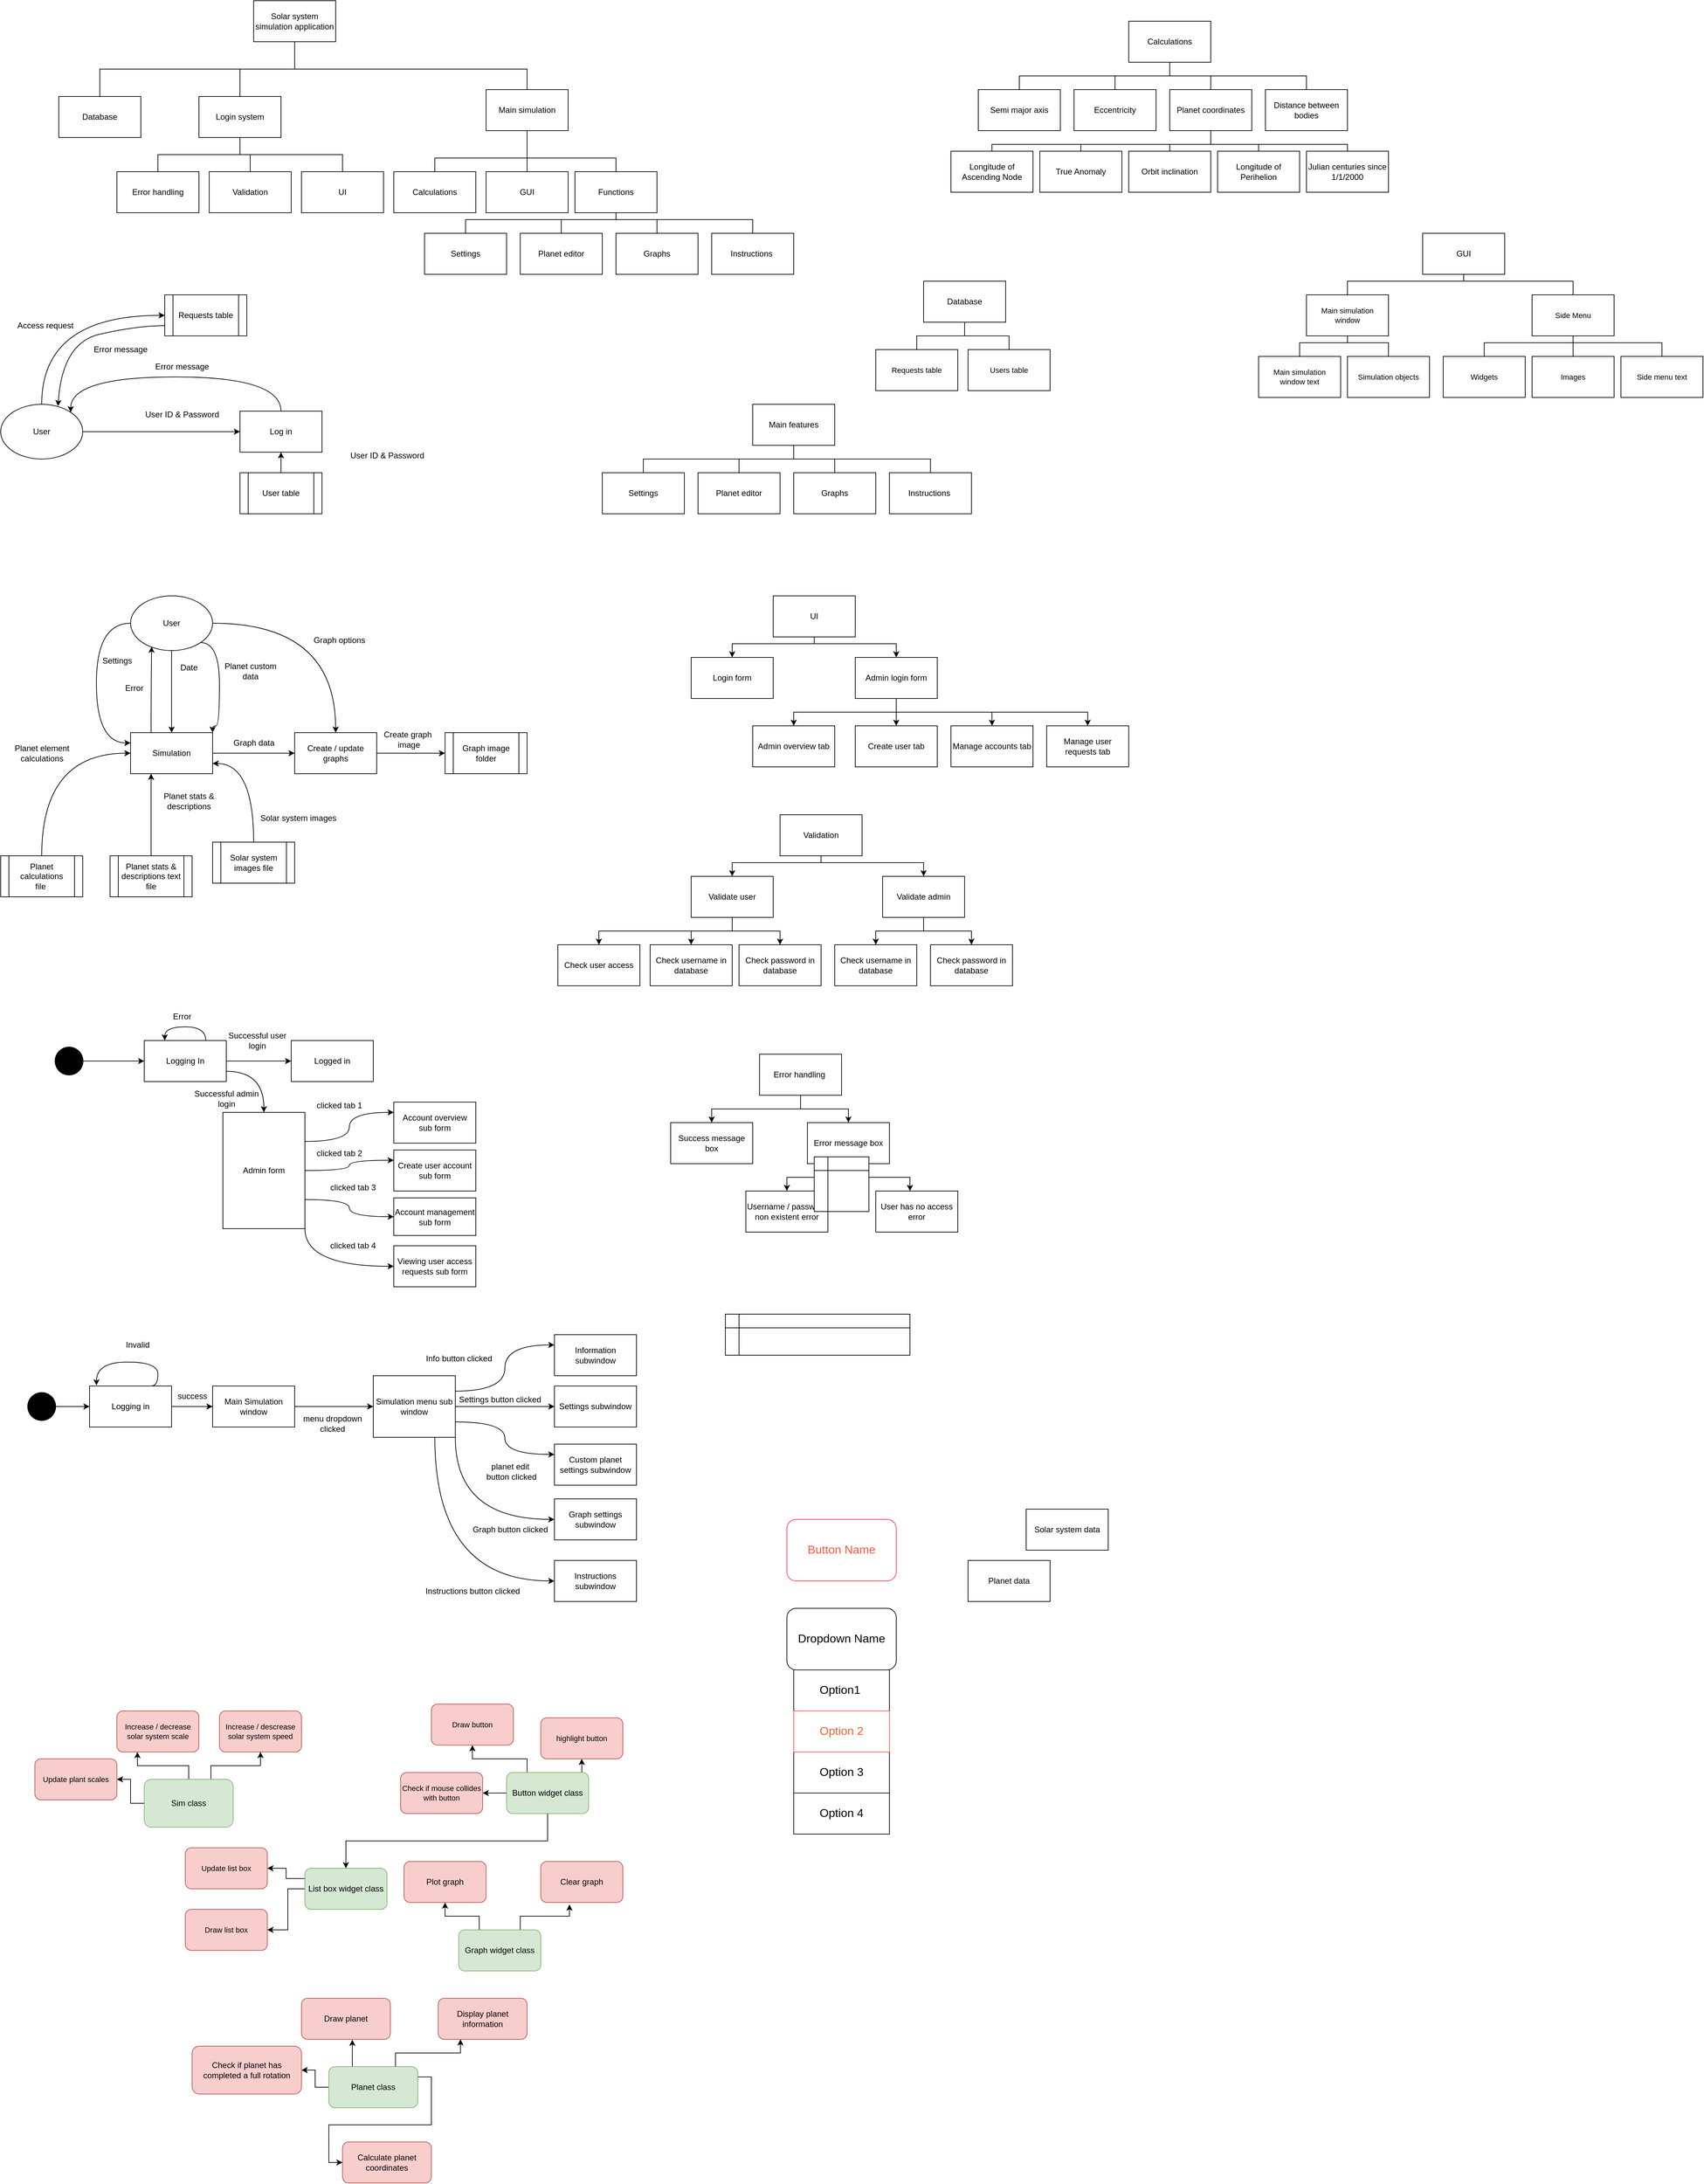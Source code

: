 <mxfile version="20.8.20" type="github">
  <diagram id="x9v0K1_A4wv2pBw7AY4e" name="Page-1">
    <mxGraphModel dx="1853" dy="1010" grid="1" gridSize="10" guides="1" tooltips="1" connect="1" arrows="1" fold="1" page="1" pageScale="1" pageWidth="850" pageHeight="1100" background="none" math="0" shadow="0">
      <root>
        <mxCell id="0" />
        <mxCell id="1" parent="0" />
        <mxCell id="Bi_KGStcUo5a2PXu29Ao-6" value="" style="curved=1;endArrow=classic;html=1;rounded=0;entryX=0.25;entryY=0;entryDx=0;entryDy=0;exitX=0.817;exitY=-0.025;exitDx=0;exitDy=0;exitPerimeter=0;" parent="1" edge="1">
          <mxGeometry width="50" height="50" relative="1" as="geometry">
            <mxPoint x="308.04" y="1588.5" as="sourcePoint" />
            <mxPoint x="240" y="1590.0" as="targetPoint" />
            <Array as="points">
              <mxPoint x="310" y="1590" />
              <mxPoint x="260" y="1550" />
            </Array>
          </mxGeometry>
        </mxCell>
        <mxCell id="IYR2hp_0VVt15-Lf6EJO-9" style="edgeStyle=orthogonalEdgeStyle;rounded=0;orthogonalLoop=1;jettySize=auto;html=1;exitX=0.5;exitY=1;exitDx=0;exitDy=0;endArrow=none;endFill=0;" parent="1" source="kRHPccABggHO5UrTP01c-1" edge="1">
          <mxGeometry relative="1" as="geometry">
            <mxPoint x="360" y="190" as="targetPoint" />
            <Array as="points">
              <mxPoint x="440" y="140" />
              <mxPoint x="360" y="140" />
            </Array>
          </mxGeometry>
        </mxCell>
        <mxCell id="IYR2hp_0VVt15-Lf6EJO-10" style="edgeStyle=orthogonalEdgeStyle;rounded=0;orthogonalLoop=1;jettySize=auto;html=1;exitX=0.5;exitY=1;exitDx=0;exitDy=0;entryX=0.5;entryY=0;entryDx=0;entryDy=0;endArrow=none;endFill=0;" parent="1" source="kRHPccABggHO5UrTP01c-1" target="kRHPccABggHO5UrTP01c-9" edge="1">
          <mxGeometry relative="1" as="geometry">
            <Array as="points">
              <mxPoint x="440" y="140" />
              <mxPoint x="780" y="140" />
            </Array>
          </mxGeometry>
        </mxCell>
        <mxCell id="kRHPccABggHO5UrTP01c-1" value="Solar system simulation application" style="rounded=0;whiteSpace=wrap;html=1;" parent="1" vertex="1">
          <mxGeometry x="380" y="40" width="120" height="60" as="geometry" />
        </mxCell>
        <mxCell id="nUxw2cYG3d90MX0qFbjA-1" style="edgeStyle=orthogonalEdgeStyle;rounded=0;orthogonalLoop=1;jettySize=auto;html=1;exitX=0.5;exitY=1;exitDx=0;exitDy=0;endArrow=none;endFill=0;" parent="1" source="kRHPccABggHO5UrTP01c-9" target="CflvNbi4lp4af6hxqnIB-5" edge="1">
          <mxGeometry relative="1" as="geometry" />
        </mxCell>
        <mxCell id="kRHPccABggHO5UrTP01c-9" value="Main simulation" style="rounded=0;whiteSpace=wrap;html=1;" parent="1" vertex="1">
          <mxGeometry x="720" y="170" width="120" height="60" as="geometry" />
        </mxCell>
        <mxCell id="kRHPccABggHO5UrTP01c-24" value="Calculations" style="rounded=0;whiteSpace=wrap;html=1;" parent="1" vertex="1">
          <mxGeometry x="585" y="290" width="120" height="60" as="geometry" />
        </mxCell>
        <mxCell id="JefDBQ-E6mhBLA0qxEyk-6" style="edgeStyle=orthogonalEdgeStyle;rounded=0;orthogonalLoop=1;jettySize=auto;html=1;exitX=0.5;exitY=1;exitDx=0;exitDy=0;endArrow=none;endFill=0;" parent="1" source="kRHPccABggHO5UrTP01c-25" target="q5KgO5zeODF5jIbihAG4-29" edge="1">
          <mxGeometry relative="1" as="geometry">
            <Array as="points">
              <mxPoint x="2150" y="450" />
              <mxPoint x="1980" y="450" />
            </Array>
          </mxGeometry>
        </mxCell>
        <mxCell id="JefDBQ-E6mhBLA0qxEyk-7" style="edgeStyle=orthogonalEdgeStyle;rounded=0;orthogonalLoop=1;jettySize=auto;html=1;exitX=0.5;exitY=1;exitDx=0;exitDy=0;entryX=0.5;entryY=0;entryDx=0;entryDy=0;endArrow=none;endFill=0;" parent="1" source="kRHPccABggHO5UrTP01c-25" target="JefDBQ-E6mhBLA0qxEyk-4" edge="1">
          <mxGeometry relative="1" as="geometry">
            <Array as="points">
              <mxPoint x="2150" y="450" />
              <mxPoint x="2310" y="450" />
            </Array>
          </mxGeometry>
        </mxCell>
        <mxCell id="kRHPccABggHO5UrTP01c-25" value="GUI" style="rounded=0;whiteSpace=wrap;html=1;" parent="1" vertex="1">
          <mxGeometry x="2090" y="380" width="120" height="60" as="geometry" />
        </mxCell>
        <mxCell id="IYR2hp_0VVt15-Lf6EJO-22" style="edgeStyle=orthogonalEdgeStyle;rounded=0;orthogonalLoop=1;jettySize=auto;html=1;exitX=0.5;exitY=1;exitDx=0;exitDy=0;entryX=0.5;entryY=0;entryDx=0;entryDy=0;endArrow=none;endFill=0;" parent="1" source="kRHPccABggHO5UrTP01c-26" target="IYR2hp_0VVt15-Lf6EJO-19" edge="1">
          <mxGeometry relative="1" as="geometry">
            <Array as="points">
              <mxPoint x="910" y="360" />
              <mxPoint x="690" y="360" />
            </Array>
          </mxGeometry>
        </mxCell>
        <mxCell id="IYR2hp_0VVt15-Lf6EJO-23" style="edgeStyle=orthogonalEdgeStyle;rounded=0;orthogonalLoop=1;jettySize=auto;html=1;exitX=0.5;exitY=1;exitDx=0;exitDy=0;entryX=0.5;entryY=0;entryDx=0;entryDy=0;endArrow=none;endFill=0;" parent="1" source="kRHPccABggHO5UrTP01c-26" target="IYR2hp_0VVt15-Lf6EJO-20" edge="1">
          <mxGeometry relative="1" as="geometry">
            <Array as="points">
              <mxPoint x="910" y="360" />
              <mxPoint x="830" y="360" />
            </Array>
          </mxGeometry>
        </mxCell>
        <mxCell id="IYR2hp_0VVt15-Lf6EJO-24" style="edgeStyle=orthogonalEdgeStyle;rounded=0;orthogonalLoop=1;jettySize=auto;html=1;exitX=0.5;exitY=1;exitDx=0;exitDy=0;entryX=0.5;entryY=0;entryDx=0;entryDy=0;endArrow=none;endFill=0;" parent="1" source="kRHPccABggHO5UrTP01c-26" target="IYR2hp_0VVt15-Lf6EJO-21" edge="1">
          <mxGeometry relative="1" as="geometry">
            <Array as="points">
              <mxPoint x="910" y="360" />
              <mxPoint x="970" y="360" />
            </Array>
          </mxGeometry>
        </mxCell>
        <mxCell id="IYR2hp_0VVt15-Lf6EJO-25" style="edgeStyle=orthogonalEdgeStyle;rounded=0;orthogonalLoop=1;jettySize=auto;html=1;exitX=0.5;exitY=1;exitDx=0;exitDy=0;entryX=0.5;entryY=0;entryDx=0;entryDy=0;endArrow=none;endFill=0;" parent="1" source="kRHPccABggHO5UrTP01c-26" target="IYR2hp_0VVt15-Lf6EJO-18" edge="1">
          <mxGeometry relative="1" as="geometry">
            <Array as="points">
              <mxPoint x="910" y="360" />
              <mxPoint x="1110" y="360" />
            </Array>
          </mxGeometry>
        </mxCell>
        <mxCell id="kRHPccABggHO5UrTP01c-26" value="Functions" style="rounded=0;whiteSpace=wrap;html=1;" parent="1" vertex="1">
          <mxGeometry x="850" y="290" width="120" height="60" as="geometry" />
        </mxCell>
        <mxCell id="IYR2hp_0VVt15-Lf6EJO-7" style="edgeStyle=orthogonalEdgeStyle;rounded=0;orthogonalLoop=1;jettySize=auto;html=1;exitX=0.5;exitY=0;exitDx=0;exitDy=0;endArrow=none;endFill=0;" parent="1" source="kRHPccABggHO5UrTP01c-28" edge="1">
          <mxGeometry relative="1" as="geometry">
            <mxPoint x="360.059" y="170" as="targetPoint" />
          </mxGeometry>
        </mxCell>
        <mxCell id="IYR2hp_0VVt15-Lf6EJO-14" style="edgeStyle=orthogonalEdgeStyle;rounded=0;orthogonalLoop=1;jettySize=auto;html=1;exitX=0.5;exitY=1;exitDx=0;exitDy=0;endArrow=none;endFill=0;" parent="1" source="kRHPccABggHO5UrTP01c-28" target="IYR2hp_0VVt15-Lf6EJO-13" edge="1">
          <mxGeometry relative="1" as="geometry" />
        </mxCell>
        <mxCell id="IYR2hp_0VVt15-Lf6EJO-15" style="edgeStyle=orthogonalEdgeStyle;rounded=0;orthogonalLoop=1;jettySize=auto;html=1;exitX=0.5;exitY=1;exitDx=0;exitDy=0;entryX=0.5;entryY=0;entryDx=0;entryDy=0;endArrow=none;endFill=0;" parent="1" source="kRHPccABggHO5UrTP01c-28" target="IYR2hp_0VVt15-Lf6EJO-12" edge="1">
          <mxGeometry relative="1" as="geometry" />
        </mxCell>
        <mxCell id="IYR2hp_0VVt15-Lf6EJO-16" style="edgeStyle=orthogonalEdgeStyle;rounded=0;orthogonalLoop=1;jettySize=auto;html=1;exitX=0.5;exitY=1;exitDx=0;exitDy=0;entryX=0.5;entryY=0;entryDx=0;entryDy=0;endArrow=none;endFill=0;" parent="1" source="kRHPccABggHO5UrTP01c-28" target="IYR2hp_0VVt15-Lf6EJO-11" edge="1">
          <mxGeometry relative="1" as="geometry" />
        </mxCell>
        <mxCell id="kRHPccABggHO5UrTP01c-28" value="Login system" style="rounded=0;whiteSpace=wrap;html=1;" parent="1" vertex="1">
          <mxGeometry x="300" y="180" width="120" height="60" as="geometry" />
        </mxCell>
        <mxCell id="NrPvFqYLUNSQPxcqL9Ku-3" style="edgeStyle=orthogonalEdgeStyle;rounded=0;orthogonalLoop=1;jettySize=auto;html=1;exitX=0.5;exitY=0;exitDx=0;exitDy=0;endArrow=none;endFill=0;" parent="1" source="kRHPccABggHO5UrTP01c-42" edge="1">
          <mxGeometry relative="1" as="geometry">
            <mxPoint x="360" y="140" as="targetPoint" />
            <Array as="points">
              <mxPoint x="155" y="140" />
            </Array>
          </mxGeometry>
        </mxCell>
        <mxCell id="kRHPccABggHO5UrTP01c-42" value="Database" style="rounded=0;whiteSpace=wrap;html=1;" parent="1" vertex="1">
          <mxGeometry x="95" y="180" width="120" height="60" as="geometry" />
        </mxCell>
        <mxCell id="k0LOo1t_vnFc-5xUoJc_-3" style="edgeStyle=orthogonalEdgeStyle;rounded=0;orthogonalLoop=1;jettySize=auto;html=1;exitX=0.5;exitY=1;exitDx=0;exitDy=0;" parent="1" source="4xieJzJ1rpuRJiHB6nGz-2" target="k0LOo1t_vnFc-5xUoJc_-2" edge="1">
          <mxGeometry relative="1" as="geometry">
            <Array as="points">
              <mxPoint x="1200" y="980" />
              <mxPoint x="1080" y="980" />
            </Array>
          </mxGeometry>
        </mxCell>
        <mxCell id="k0LOo1t_vnFc-5xUoJc_-4" style="edgeStyle=orthogonalEdgeStyle;rounded=0;orthogonalLoop=1;jettySize=auto;html=1;exitX=0.5;exitY=1;exitDx=0;exitDy=0;" parent="1" source="4xieJzJ1rpuRJiHB6nGz-2" target="k0LOo1t_vnFc-5xUoJc_-1" edge="1">
          <mxGeometry relative="1" as="geometry">
            <Array as="points">
              <mxPoint x="1200" y="980" />
              <mxPoint x="1320" y="980" />
            </Array>
          </mxGeometry>
        </mxCell>
        <mxCell id="4xieJzJ1rpuRJiHB6nGz-2" value="UI" style="rounded=0;whiteSpace=wrap;html=1;" parent="1" vertex="1">
          <mxGeometry x="1140" y="910" width="120" height="60" as="geometry" />
        </mxCell>
        <mxCell id="4xieJzJ1rpuRJiHB6nGz-3" value="Instructions&amp;nbsp;" style="rounded=0;whiteSpace=wrap;html=1;" parent="1" vertex="1">
          <mxGeometry x="1310" y="730" width="120" height="60" as="geometry" />
        </mxCell>
        <mxCell id="4xieJzJ1rpuRJiHB6nGz-4" value="Settings" style="rounded=0;whiteSpace=wrap;html=1;" parent="1" vertex="1">
          <mxGeometry x="890" y="730" width="120" height="60" as="geometry" />
        </mxCell>
        <mxCell id="4xieJzJ1rpuRJiHB6nGz-5" value="Planet editor" style="rounded=0;whiteSpace=wrap;html=1;" parent="1" vertex="1">
          <mxGeometry x="1030" y="730" width="120" height="60" as="geometry" />
        </mxCell>
        <mxCell id="4xieJzJ1rpuRJiHB6nGz-6" value="Graphs" style="rounded=0;whiteSpace=wrap;html=1;" parent="1" vertex="1">
          <mxGeometry x="1170" y="730" width="120" height="60" as="geometry" />
        </mxCell>
        <mxCell id="CflvNbi4lp4af6hxqnIB-19" style="edgeStyle=orthogonalEdgeStyle;curved=1;rounded=0;orthogonalLoop=1;jettySize=auto;html=1;exitX=1;exitY=0.5;exitDx=0;exitDy=0;entryX=0;entryY=0.5;entryDx=0;entryDy=0;endArrow=classic;endFill=1;" parent="1" source="EEp5XtklCmGKwtYE1Xrk-2" target="EEp5XtklCmGKwtYE1Xrk-3" edge="1">
          <mxGeometry relative="1" as="geometry" />
        </mxCell>
        <mxCell id="CflvNbi4lp4af6hxqnIB-15" style="edgeStyle=orthogonalEdgeStyle;curved=1;rounded=0;orthogonalLoop=1;jettySize=auto;html=1;exitX=0.5;exitY=0;exitDx=0;exitDy=0;entryX=1;entryY=0;entryDx=0;entryDy=0;endArrow=classic;endFill=1;" parent="1" source="EEp5XtklCmGKwtYE1Xrk-3" target="EEp5XtklCmGKwtYE1Xrk-2" edge="1">
          <mxGeometry relative="1" as="geometry">
            <Array as="points">
              <mxPoint x="420" y="590" />
              <mxPoint x="112" y="590" />
            </Array>
          </mxGeometry>
        </mxCell>
        <mxCell id="CflvNbi4lp4af6hxqnIB-16" style="edgeStyle=orthogonalEdgeStyle;curved=1;rounded=0;orthogonalLoop=1;jettySize=auto;html=1;endArrow=classic;endFill=1;exitX=0.5;exitY=0;exitDx=0;exitDy=0;entryX=0;entryY=0.5;entryDx=0;entryDy=0;" parent="1" source="EEp5XtklCmGKwtYE1Xrk-2" edge="1">
          <mxGeometry relative="1" as="geometry">
            <mxPoint x="450" y="620" as="sourcePoint" />
            <mxPoint x="250" y="500" as="targetPoint" />
            <Array as="points">
              <mxPoint x="70" y="500" />
            </Array>
          </mxGeometry>
        </mxCell>
        <mxCell id="EEp5XtklCmGKwtYE1Xrk-3" value="Log in" style="rounded=0;whiteSpace=wrap;html=1;" parent="1" vertex="1">
          <mxGeometry x="360" y="640" width="120" height="60" as="geometry" />
        </mxCell>
        <mxCell id="EEp5XtklCmGKwtYE1Xrk-6" value="User ID &amp;amp; Password" style="text;html=1;align=center;verticalAlign=middle;resizable=0;points=[];autosize=1;strokeColor=none;fillColor=none;rounded=0;" parent="1" vertex="1">
          <mxGeometry x="510" y="690" width="130" height="30" as="geometry" />
        </mxCell>
        <mxCell id="CflvNbi4lp4af6hxqnIB-17" value="" style="edgeStyle=orthogonalEdgeStyle;curved=1;rounded=0;orthogonalLoop=1;jettySize=auto;html=1;endArrow=classic;endFill=1;" parent="1" source="EEp5XtklCmGKwtYE1Xrk-12" target="EEp5XtklCmGKwtYE1Xrk-3" edge="1">
          <mxGeometry relative="1" as="geometry" />
        </mxCell>
        <mxCell id="EEp5XtklCmGKwtYE1Xrk-12" value="User table" style="shape=process;whiteSpace=wrap;html=1;backgroundOutline=1;rounded=0;" parent="1" vertex="1">
          <mxGeometry x="360" y="730" width="120" height="60" as="geometry" />
        </mxCell>
        <mxCell id="EEp5XtklCmGKwtYE1Xrk-14" value="User ID &amp;amp; Password" style="text;html=1;align=center;verticalAlign=middle;resizable=0;points=[];autosize=1;strokeColor=none;fillColor=none;rounded=0;" parent="1" vertex="1">
          <mxGeometry x="210" y="630" width="130" height="30" as="geometry" />
        </mxCell>
        <mxCell id="EEp5XtklCmGKwtYE1Xrk-10" value="Error message" style="text;html=1;align=center;verticalAlign=middle;resizable=0;points=[];autosize=1;strokeColor=none;fillColor=none;rounded=0;" parent="1" vertex="1">
          <mxGeometry x="225" y="560" width="100" height="30" as="geometry" />
        </mxCell>
        <mxCell id="CflvNbi4lp4af6hxqnIB-20" style="edgeStyle=orthogonalEdgeStyle;curved=1;rounded=0;orthogonalLoop=1;jettySize=auto;html=1;exitX=1;exitY=0.5;exitDx=0;exitDy=0;entryX=0.5;entryY=0;entryDx=0;entryDy=0;endArrow=classic;endFill=1;" parent="1" source="EEp5XtklCmGKwtYE1Xrk-21" target="EEp5XtklCmGKwtYE1Xrk-39" edge="1">
          <mxGeometry relative="1" as="geometry" />
        </mxCell>
        <mxCell id="CflvNbi4lp4af6hxqnIB-21" style="edgeStyle=orthogonalEdgeStyle;curved=1;rounded=0;orthogonalLoop=1;jettySize=auto;html=1;exitX=1;exitY=1;exitDx=0;exitDy=0;entryX=1;entryY=0;entryDx=0;entryDy=0;endArrow=classic;endFill=1;" parent="1" source="EEp5XtklCmGKwtYE1Xrk-21" target="EEp5XtklCmGKwtYE1Xrk-22" edge="1">
          <mxGeometry relative="1" as="geometry">
            <Array as="points">
              <mxPoint x="330" y="978" />
              <mxPoint x="330" y="1100" />
              <mxPoint x="320" y="1100" />
            </Array>
          </mxGeometry>
        </mxCell>
        <mxCell id="CflvNbi4lp4af6hxqnIB-22" style="edgeStyle=orthogonalEdgeStyle;curved=1;rounded=0;orthogonalLoop=1;jettySize=auto;html=1;exitX=0.5;exitY=1;exitDx=0;exitDy=0;entryX=0.5;entryY=0;entryDx=0;entryDy=0;endArrow=classic;endFill=1;" parent="1" source="EEp5XtklCmGKwtYE1Xrk-21" target="EEp5XtklCmGKwtYE1Xrk-22" edge="1">
          <mxGeometry relative="1" as="geometry" />
        </mxCell>
        <mxCell id="CflvNbi4lp4af6hxqnIB-25" style="edgeStyle=orthogonalEdgeStyle;curved=1;rounded=0;orthogonalLoop=1;jettySize=auto;html=1;exitX=0;exitY=0.5;exitDx=0;exitDy=0;entryX=0;entryY=0.25;entryDx=0;entryDy=0;endArrow=classic;endFill=1;" parent="1" source="EEp5XtklCmGKwtYE1Xrk-21" target="EEp5XtklCmGKwtYE1Xrk-22" edge="1">
          <mxGeometry relative="1" as="geometry">
            <Array as="points">
              <mxPoint x="150" y="950" />
              <mxPoint x="150" y="1125" />
            </Array>
          </mxGeometry>
        </mxCell>
        <mxCell id="EEp5XtklCmGKwtYE1Xrk-21" value="User" style="ellipse;whiteSpace=wrap;html=1;rounded=0;" parent="1" vertex="1">
          <mxGeometry x="200" y="910" width="120" height="80" as="geometry" />
        </mxCell>
        <mxCell id="CflvNbi4lp4af6hxqnIB-24" style="edgeStyle=orthogonalEdgeStyle;curved=1;rounded=0;orthogonalLoop=1;jettySize=auto;html=1;exitX=0.25;exitY=0;exitDx=0;exitDy=0;entryX=0.256;entryY=0.928;entryDx=0;entryDy=0;entryPerimeter=0;endArrow=classic;endFill=1;" parent="1" source="EEp5XtklCmGKwtYE1Xrk-22" target="EEp5XtklCmGKwtYE1Xrk-21" edge="1">
          <mxGeometry relative="1" as="geometry" />
        </mxCell>
        <mxCell id="CflvNbi4lp4af6hxqnIB-29" style="edgeStyle=orthogonalEdgeStyle;curved=1;rounded=0;orthogonalLoop=1;jettySize=auto;html=1;exitX=1;exitY=0.5;exitDx=0;exitDy=0;entryX=0;entryY=0.5;entryDx=0;entryDy=0;endArrow=classic;endFill=1;" parent="1" source="EEp5XtklCmGKwtYE1Xrk-22" target="EEp5XtklCmGKwtYE1Xrk-39" edge="1">
          <mxGeometry relative="1" as="geometry" />
        </mxCell>
        <mxCell id="EEp5XtklCmGKwtYE1Xrk-22" value="Simulation" style="rounded=0;whiteSpace=wrap;html=1;" parent="1" vertex="1">
          <mxGeometry x="200" y="1110" width="120" height="60" as="geometry" />
        </mxCell>
        <mxCell id="CflvNbi4lp4af6hxqnIB-27" style="edgeStyle=orthogonalEdgeStyle;curved=1;rounded=0;orthogonalLoop=1;jettySize=auto;html=1;exitX=0.5;exitY=0;exitDx=0;exitDy=0;entryX=0.25;entryY=1;entryDx=0;entryDy=0;endArrow=classic;endFill=1;" parent="1" source="EEp5XtklCmGKwtYE1Xrk-35" target="EEp5XtklCmGKwtYE1Xrk-22" edge="1">
          <mxGeometry relative="1" as="geometry" />
        </mxCell>
        <mxCell id="EEp5XtklCmGKwtYE1Xrk-35" value="Planet stats &amp;amp; descriptions text file" style="shape=process;whiteSpace=wrap;html=1;backgroundOutline=1;rounded=0;" parent="1" vertex="1">
          <mxGeometry x="170" y="1290" width="120" height="60" as="geometry" />
        </mxCell>
        <mxCell id="CflvNbi4lp4af6hxqnIB-26" style="edgeStyle=orthogonalEdgeStyle;curved=1;rounded=0;orthogonalLoop=1;jettySize=auto;html=1;exitX=0.5;exitY=0;exitDx=0;exitDy=0;entryX=0;entryY=0.5;entryDx=0;entryDy=0;endArrow=classic;endFill=1;" parent="1" source="EEp5XtklCmGKwtYE1Xrk-36" target="EEp5XtklCmGKwtYE1Xrk-22" edge="1">
          <mxGeometry relative="1" as="geometry" />
        </mxCell>
        <mxCell id="EEp5XtklCmGKwtYE1Xrk-36" value="Planet calculations&lt;br&gt;file&amp;nbsp;" style="shape=process;whiteSpace=wrap;html=1;backgroundOutline=1;rounded=0;" parent="1" vertex="1">
          <mxGeometry x="10" y="1290" width="120" height="60" as="geometry" />
        </mxCell>
        <mxCell id="CflvNbi4lp4af6hxqnIB-30" style="edgeStyle=orthogonalEdgeStyle;curved=1;rounded=0;orthogonalLoop=1;jettySize=auto;html=1;exitX=1;exitY=0.5;exitDx=0;exitDy=0;entryX=0;entryY=0.5;entryDx=0;entryDy=0;endArrow=classic;endFill=1;" parent="1" source="EEp5XtklCmGKwtYE1Xrk-39" target="EEp5XtklCmGKwtYE1Xrk-86" edge="1">
          <mxGeometry relative="1" as="geometry" />
        </mxCell>
        <mxCell id="EEp5XtklCmGKwtYE1Xrk-39" value="Create / update graphs" style="rounded=0;whiteSpace=wrap;html=1;" parent="1" vertex="1">
          <mxGeometry x="440" y="1110" width="120" height="60" as="geometry" />
        </mxCell>
        <mxCell id="EEp5XtklCmGKwtYE1Xrk-42" value="Date" style="text;html=1;align=center;verticalAlign=middle;resizable=0;points=[];autosize=1;strokeColor=none;fillColor=none;rounded=0;" parent="1" vertex="1">
          <mxGeometry x="260" y="1000" width="50" height="30" as="geometry" />
        </mxCell>
        <mxCell id="EEp5XtklCmGKwtYE1Xrk-43" value="Planet custom &lt;br&gt;data" style="text;html=1;align=center;verticalAlign=middle;resizable=0;points=[];autosize=1;strokeColor=none;fillColor=none;rounded=0;" parent="1" vertex="1">
          <mxGeometry x="325" y="1000" width="100" height="40" as="geometry" />
        </mxCell>
        <mxCell id="EEp5XtklCmGKwtYE1Xrk-49" value="Graph options" style="text;html=1;align=center;verticalAlign=middle;resizable=0;points=[];autosize=1;strokeColor=none;fillColor=none;rounded=0;" parent="1" vertex="1">
          <mxGeometry x="455" y="960" width="100" height="30" as="geometry" />
        </mxCell>
        <mxCell id="EEp5XtklCmGKwtYE1Xrk-53" value="Settings" style="text;html=1;align=center;verticalAlign=middle;resizable=0;points=[];autosize=1;strokeColor=none;fillColor=none;rounded=0;" parent="1" vertex="1">
          <mxGeometry x="145" y="990" width="70" height="30" as="geometry" />
        </mxCell>
        <mxCell id="EEp5XtklCmGKwtYE1Xrk-68" value="Planet element &lt;br&gt;calculations&lt;br&gt;" style="text;html=1;align=center;verticalAlign=middle;resizable=0;points=[];autosize=1;strokeColor=none;fillColor=none;rounded=0;" parent="1" vertex="1">
          <mxGeometry x="20" y="1120" width="100" height="40" as="geometry" />
        </mxCell>
        <mxCell id="EEp5XtklCmGKwtYE1Xrk-70" value="Planet stats &amp;amp;&lt;br&gt;descriptions" style="text;html=1;align=center;verticalAlign=middle;resizable=0;points=[];autosize=1;strokeColor=none;fillColor=none;rounded=0;" parent="1" vertex="1">
          <mxGeometry x="235" y="1190" width="100" height="40" as="geometry" />
        </mxCell>
        <mxCell id="EEp5XtklCmGKwtYE1Xrk-74" value="Graph data" style="text;html=1;align=center;verticalAlign=middle;resizable=0;points=[];autosize=1;strokeColor=none;fillColor=none;rounded=0;" parent="1" vertex="1">
          <mxGeometry x="340" y="1110" width="80" height="30" as="geometry" />
        </mxCell>
        <mxCell id="EEp5XtklCmGKwtYE1Xrk-86" value="Graph image folder" style="shape=process;whiteSpace=wrap;html=1;backgroundOutline=1;rounded=0;" parent="1" vertex="1">
          <mxGeometry x="660" y="1110" width="120" height="60" as="geometry" />
        </mxCell>
        <mxCell id="EEp5XtklCmGKwtYE1Xrk-87" value="Create graph&lt;br&gt;&amp;nbsp;image" style="text;html=1;align=center;verticalAlign=middle;resizable=0;points=[];autosize=1;strokeColor=none;fillColor=none;rounded=0;" parent="1" vertex="1">
          <mxGeometry x="560" y="1100" width="90" height="40" as="geometry" />
        </mxCell>
        <mxCell id="CflvNbi4lp4af6hxqnIB-28" style="edgeStyle=orthogonalEdgeStyle;curved=1;rounded=0;orthogonalLoop=1;jettySize=auto;html=1;exitX=0.5;exitY=0;exitDx=0;exitDy=0;entryX=1;entryY=0.75;entryDx=0;entryDy=0;endArrow=classic;endFill=1;" parent="1" source="EEp5XtklCmGKwtYE1Xrk-88" target="EEp5XtklCmGKwtYE1Xrk-22" edge="1">
          <mxGeometry relative="1" as="geometry" />
        </mxCell>
        <mxCell id="EEp5XtklCmGKwtYE1Xrk-88" value="Solar system images file" style="shape=process;whiteSpace=wrap;html=1;backgroundOutline=1;rounded=0;" parent="1" vertex="1">
          <mxGeometry x="320" y="1270" width="120" height="60" as="geometry" />
        </mxCell>
        <mxCell id="EEp5XtklCmGKwtYE1Xrk-90" value="Solar system images" style="text;html=1;align=center;verticalAlign=middle;resizable=0;points=[];autosize=1;strokeColor=none;fillColor=none;rounded=0;" parent="1" vertex="1">
          <mxGeometry x="380" y="1220" width="130" height="30" as="geometry" />
        </mxCell>
        <mxCell id="M7Khe7b3EXbcb1cNPk7V-2" value="Error" style="text;html=1;align=center;verticalAlign=middle;resizable=0;points=[];autosize=1;strokeColor=none;fillColor=none;rounded=0;" parent="1" vertex="1">
          <mxGeometry x="180" y="1030" width="50" height="30" as="geometry" />
        </mxCell>
        <mxCell id="CflvNbi4lp4af6hxqnIB-32" style="edgeStyle=orthogonalEdgeStyle;curved=1;rounded=0;orthogonalLoop=1;jettySize=auto;html=1;entryX=0;entryY=0.5;entryDx=0;entryDy=0;endArrow=classic;endFill=1;" parent="1" source="vGXre9Nv400r4dzDPZvk-1" target="vGXre9Nv400r4dzDPZvk-34" edge="1">
          <mxGeometry relative="1" as="geometry" />
        </mxCell>
        <mxCell id="vGXre9Nv400r4dzDPZvk-1" value="" style="shape=waypoint;fillStyle=solid;size=42;pointerEvents=1;points=[];fillColor=none;resizable=0;rotatable=0;perimeter=centerPerimeter;snapToPoint=1;rounded=0;" parent="1" vertex="1">
          <mxGeometry x="100" y="1580" width="20" height="20" as="geometry" />
        </mxCell>
        <mxCell id="ltLGhMrV7LYTkHAB5kgD-18" style="edgeStyle=orthogonalEdgeStyle;rounded=1;orthogonalLoop=1;jettySize=auto;html=1;exitX=1;exitY=0.5;exitDx=0;exitDy=0;entryX=0;entryY=0.5;entryDx=0;entryDy=0;endArrow=classic;endFill=1;elbow=vertical;" parent="1" source="vGXre9Nv400r4dzDPZvk-34" target="RWfLX1uAXhcz7QWfdqBd-3" edge="1">
          <mxGeometry relative="1" as="geometry" />
        </mxCell>
        <mxCell id="CflvNbi4lp4af6hxqnIB-31" style="edgeStyle=orthogonalEdgeStyle;curved=1;rounded=0;orthogonalLoop=1;jettySize=auto;html=1;exitX=1;exitY=0.75;exitDx=0;exitDy=0;entryX=0.5;entryY=0;entryDx=0;entryDy=0;endArrow=classic;endFill=1;" parent="1" source="vGXre9Nv400r4dzDPZvk-34" target="RWfLX1uAXhcz7QWfdqBd-7" edge="1">
          <mxGeometry relative="1" as="geometry" />
        </mxCell>
        <mxCell id="vGXre9Nv400r4dzDPZvk-34" value="Logging In" style="rounded=0;whiteSpace=wrap;html=1;" parent="1" vertex="1">
          <mxGeometry x="220" y="1560" width="120" height="60" as="geometry" />
        </mxCell>
        <mxCell id="RWfLX1uAXhcz7QWfdqBd-3" value="Logged in" style="rounded=0;whiteSpace=wrap;html=1;" parent="1" vertex="1">
          <mxGeometry x="435" y="1560" width="120" height="60" as="geometry" />
        </mxCell>
        <mxCell id="CflvNbi4lp4af6hxqnIB-34" style="edgeStyle=orthogonalEdgeStyle;curved=1;rounded=0;orthogonalLoop=1;jettySize=auto;html=1;exitX=1;exitY=0.25;exitDx=0;exitDy=0;entryX=0;entryY=0.25;entryDx=0;entryDy=0;endArrow=classic;endFill=1;" parent="1" source="RWfLX1uAXhcz7QWfdqBd-7" target="RWfLX1uAXhcz7QWfdqBd-10" edge="1">
          <mxGeometry relative="1" as="geometry" />
        </mxCell>
        <mxCell id="CflvNbi4lp4af6hxqnIB-35" style="edgeStyle=orthogonalEdgeStyle;curved=1;rounded=0;orthogonalLoop=1;jettySize=auto;html=1;exitX=1;exitY=0.5;exitDx=0;exitDy=0;entryX=0;entryY=0.25;entryDx=0;entryDy=0;endArrow=classic;endFill=1;" parent="1" source="RWfLX1uAXhcz7QWfdqBd-7" target="RWfLX1uAXhcz7QWfdqBd-11" edge="1">
          <mxGeometry relative="1" as="geometry" />
        </mxCell>
        <mxCell id="CflvNbi4lp4af6hxqnIB-36" style="edgeStyle=orthogonalEdgeStyle;curved=1;rounded=0;orthogonalLoop=1;jettySize=auto;html=1;exitX=1;exitY=0.75;exitDx=0;exitDy=0;entryX=0;entryY=0.5;entryDx=0;entryDy=0;endArrow=classic;endFill=1;" parent="1" source="RWfLX1uAXhcz7QWfdqBd-7" target="RWfLX1uAXhcz7QWfdqBd-12" edge="1">
          <mxGeometry relative="1" as="geometry" />
        </mxCell>
        <mxCell id="CflvNbi4lp4af6hxqnIB-37" style="edgeStyle=orthogonalEdgeStyle;curved=1;rounded=0;orthogonalLoop=1;jettySize=auto;html=1;exitX=1;exitY=1;exitDx=0;exitDy=0;entryX=0;entryY=0.5;entryDx=0;entryDy=0;endArrow=classic;endFill=1;" parent="1" source="RWfLX1uAXhcz7QWfdqBd-7" target="RWfLX1uAXhcz7QWfdqBd-21" edge="1">
          <mxGeometry relative="1" as="geometry" />
        </mxCell>
        <mxCell id="RWfLX1uAXhcz7QWfdqBd-7" value="Admin form" style="rounded=0;whiteSpace=wrap;html=1;" parent="1" vertex="1">
          <mxGeometry x="335" y="1665" width="120" height="170" as="geometry" />
        </mxCell>
        <mxCell id="RWfLX1uAXhcz7QWfdqBd-10" value="Account overview&lt;br&gt;sub form" style="rounded=0;whiteSpace=wrap;html=1;" parent="1" vertex="1">
          <mxGeometry x="585" y="1650" width="120" height="60" as="geometry" />
        </mxCell>
        <mxCell id="RWfLX1uAXhcz7QWfdqBd-11" value="Create user account sub form" style="rounded=0;whiteSpace=wrap;html=1;" parent="1" vertex="1">
          <mxGeometry x="585" y="1720" width="120" height="60" as="geometry" />
        </mxCell>
        <mxCell id="RWfLX1uAXhcz7QWfdqBd-12" value="Account management sub form" style="rounded=0;whiteSpace=wrap;html=1;" parent="1" vertex="1">
          <mxGeometry x="585" y="1790" width="120" height="55" as="geometry" />
        </mxCell>
        <mxCell id="RWfLX1uAXhcz7QWfdqBd-21" value="Viewing user access requests sub form" style="rounded=0;whiteSpace=wrap;html=1;" parent="1" vertex="1">
          <mxGeometry x="585" y="1860" width="120" height="60" as="geometry" />
        </mxCell>
        <mxCell id="Bi_KGStcUo5a2PXu29Ao-2" value="Successful admin&lt;br&gt;login" style="text;html=1;align=center;verticalAlign=middle;resizable=0;points=[];autosize=1;strokeColor=none;fillColor=none;rounded=0;" parent="1" vertex="1">
          <mxGeometry x="280" y="1625" width="120" height="40" as="geometry" />
        </mxCell>
        <mxCell id="Bi_KGStcUo5a2PXu29Ao-7" value="Error" style="text;html=1;align=center;verticalAlign=middle;resizable=0;points=[];autosize=1;strokeColor=none;fillColor=none;rounded=0;" parent="1" vertex="1">
          <mxGeometry x="250" y="1510" width="50" height="30" as="geometry" />
        </mxCell>
        <mxCell id="WrP9VTDotHxmeMOU7jN0-2" value="clicked tab 1" style="text;html=1;align=center;verticalAlign=middle;resizable=0;points=[];autosize=1;strokeColor=none;fillColor=none;rounded=0;" parent="1" vertex="1">
          <mxGeometry x="460" y="1640" width="90" height="30" as="geometry" />
        </mxCell>
        <mxCell id="WrP9VTDotHxmeMOU7jN0-3" value="clicked tab 2" style="text;html=1;align=center;verticalAlign=middle;resizable=0;points=[];autosize=1;strokeColor=none;fillColor=none;rounded=0;" parent="1" vertex="1">
          <mxGeometry x="460" y="1710" width="90" height="30" as="geometry" />
        </mxCell>
        <mxCell id="WrP9VTDotHxmeMOU7jN0-5" value="clicked tab 3" style="text;html=1;align=center;verticalAlign=middle;resizable=0;points=[];autosize=1;strokeColor=none;fillColor=none;rounded=0;" parent="1" vertex="1">
          <mxGeometry x="480" y="1760" width="90" height="30" as="geometry" />
        </mxCell>
        <mxCell id="WrP9VTDotHxmeMOU7jN0-6" value="clicked tab 4" style="text;html=1;align=center;verticalAlign=middle;resizable=0;points=[];autosize=1;strokeColor=none;fillColor=none;rounded=0;" parent="1" vertex="1">
          <mxGeometry x="480" y="1845" width="90" height="30" as="geometry" />
        </mxCell>
        <mxCell id="XvkVSV1Kn9cOb6WJq1Uo-17" style="edgeStyle=orthogonalEdgeStyle;rounded=0;orthogonalLoop=1;jettySize=auto;html=1;entryX=0;entryY=0.5;entryDx=0;entryDy=0;" parent="1" source="WrP9VTDotHxmeMOU7jN0-8" target="WrP9VTDotHxmeMOU7jN0-10" edge="1">
          <mxGeometry relative="1" as="geometry" />
        </mxCell>
        <mxCell id="WrP9VTDotHxmeMOU7jN0-8" value="" style="shape=waypoint;fillStyle=solid;size=42;pointerEvents=1;points=[];fillColor=none;resizable=0;rotatable=0;perimeter=centerPerimeter;snapToPoint=1;rounded=0;" parent="1" vertex="1">
          <mxGeometry x="60" y="2085" width="20" height="20" as="geometry" />
        </mxCell>
        <mxCell id="XvkVSV1Kn9cOb6WJq1Uo-18" style="edgeStyle=orthogonalEdgeStyle;rounded=0;orthogonalLoop=1;jettySize=auto;html=1;exitX=1;exitY=0.5;exitDx=0;exitDy=0;entryX=0;entryY=0.5;entryDx=0;entryDy=0;" parent="1" source="WrP9VTDotHxmeMOU7jN0-10" target="WrP9VTDotHxmeMOU7jN0-15" edge="1">
          <mxGeometry relative="1" as="geometry" />
        </mxCell>
        <mxCell id="XvkVSV1Kn9cOb6WJq1Uo-22" style="edgeStyle=orthogonalEdgeStyle;rounded=0;orthogonalLoop=1;jettySize=auto;html=1;exitX=0.75;exitY=0;exitDx=0;exitDy=0;endArrow=classic;endFill=1;elbow=vertical;curved=1;entryX=0.084;entryY=-0.014;entryDx=0;entryDy=0;entryPerimeter=0;" parent="1" source="WrP9VTDotHxmeMOU7jN0-10" target="WrP9VTDotHxmeMOU7jN0-10" edge="1">
          <mxGeometry relative="1" as="geometry">
            <mxPoint x="150" y="2020" as="targetPoint" />
            <Array as="points">
              <mxPoint x="240" y="2065" />
              <mxPoint x="240" y="2030" />
              <mxPoint x="150" y="2030" />
            </Array>
          </mxGeometry>
        </mxCell>
        <mxCell id="WrP9VTDotHxmeMOU7jN0-10" value="Logging in" style="rounded=0;whiteSpace=wrap;html=1;" parent="1" vertex="1">
          <mxGeometry x="140" y="2065" width="120" height="60" as="geometry" />
        </mxCell>
        <mxCell id="XvkVSV1Kn9cOb6WJq1Uo-19" style="edgeStyle=orthogonalEdgeStyle;rounded=0;orthogonalLoop=1;jettySize=auto;html=1;exitX=1;exitY=0.5;exitDx=0;exitDy=0;entryX=0;entryY=0.5;entryDx=0;entryDy=0;" parent="1" source="WrP9VTDotHxmeMOU7jN0-15" target="WrP9VTDotHxmeMOU7jN0-17" edge="1">
          <mxGeometry relative="1" as="geometry" />
        </mxCell>
        <mxCell id="WrP9VTDotHxmeMOU7jN0-15" value="Main Simulation&lt;br&gt;window" style="rounded=0;whiteSpace=wrap;html=1;" parent="1" vertex="1">
          <mxGeometry x="320" y="2065" width="120" height="60" as="geometry" />
        </mxCell>
        <mxCell id="XvkVSV1Kn9cOb6WJq1Uo-23" style="edgeStyle=orthogonalEdgeStyle;curved=1;rounded=0;orthogonalLoop=1;jettySize=auto;html=1;exitX=1;exitY=0.25;exitDx=0;exitDy=0;entryX=0;entryY=0.25;entryDx=0;entryDy=0;endArrow=classic;endFill=1;elbow=vertical;" parent="1" source="WrP9VTDotHxmeMOU7jN0-17" target="WrP9VTDotHxmeMOU7jN0-23" edge="1">
          <mxGeometry relative="1" as="geometry" />
        </mxCell>
        <mxCell id="XvkVSV1Kn9cOb6WJq1Uo-24" style="edgeStyle=orthogonalEdgeStyle;curved=1;rounded=0;orthogonalLoop=1;jettySize=auto;html=1;exitX=1;exitY=0.5;exitDx=0;exitDy=0;entryX=0;entryY=0.5;entryDx=0;entryDy=0;endArrow=classic;endFill=1;elbow=vertical;" parent="1" source="WrP9VTDotHxmeMOU7jN0-17" target="WrP9VTDotHxmeMOU7jN0-25" edge="1">
          <mxGeometry relative="1" as="geometry" />
        </mxCell>
        <mxCell id="XvkVSV1Kn9cOb6WJq1Uo-25" style="edgeStyle=orthogonalEdgeStyle;curved=1;rounded=0;orthogonalLoop=1;jettySize=auto;html=1;exitX=1;exitY=0.75;exitDx=0;exitDy=0;entryX=0;entryY=0.25;entryDx=0;entryDy=0;endArrow=classic;endFill=1;elbow=vertical;" parent="1" source="WrP9VTDotHxmeMOU7jN0-17" target="WrP9VTDotHxmeMOU7jN0-26" edge="1">
          <mxGeometry relative="1" as="geometry" />
        </mxCell>
        <mxCell id="XvkVSV1Kn9cOb6WJq1Uo-26" style="edgeStyle=orthogonalEdgeStyle;curved=1;rounded=0;orthogonalLoop=1;jettySize=auto;html=1;exitX=1;exitY=1;exitDx=0;exitDy=0;entryX=0;entryY=0.5;entryDx=0;entryDy=0;endArrow=classic;endFill=1;elbow=vertical;" parent="1" source="WrP9VTDotHxmeMOU7jN0-17" target="WrP9VTDotHxmeMOU7jN0-28" edge="1">
          <mxGeometry relative="1" as="geometry" />
        </mxCell>
        <mxCell id="XvkVSV1Kn9cOb6WJq1Uo-27" style="edgeStyle=orthogonalEdgeStyle;curved=1;rounded=0;orthogonalLoop=1;jettySize=auto;html=1;exitX=0.75;exitY=1;exitDx=0;exitDy=0;entryX=0;entryY=0.5;entryDx=0;entryDy=0;endArrow=classic;endFill=1;elbow=vertical;" parent="1" source="WrP9VTDotHxmeMOU7jN0-17" target="WrP9VTDotHxmeMOU7jN0-46" edge="1">
          <mxGeometry relative="1" as="geometry" />
        </mxCell>
        <mxCell id="WrP9VTDotHxmeMOU7jN0-17" value="Simulation menu sub window" style="rounded=0;whiteSpace=wrap;html=1;" parent="1" vertex="1">
          <mxGeometry x="555" y="2050" width="120" height="90" as="geometry" />
        </mxCell>
        <mxCell id="WrP9VTDotHxmeMOU7jN0-19" value="menu dropdown&lt;br&gt;clicked" style="text;html=1;align=center;verticalAlign=middle;resizable=0;points=[];autosize=1;strokeColor=none;fillColor=none;rounded=0;" parent="1" vertex="1">
          <mxGeometry x="440" y="2100" width="110" height="40" as="geometry" />
        </mxCell>
        <mxCell id="WrP9VTDotHxmeMOU7jN0-23" value="Information subwindow" style="rounded=0;whiteSpace=wrap;html=1;" parent="1" vertex="1">
          <mxGeometry x="820" y="1990" width="120" height="60" as="geometry" />
        </mxCell>
        <mxCell id="WrP9VTDotHxmeMOU7jN0-25" value="Settings subwindow" style="rounded=0;whiteSpace=wrap;html=1;" parent="1" vertex="1">
          <mxGeometry x="820" y="2065" width="120" height="60" as="geometry" />
        </mxCell>
        <mxCell id="WrP9VTDotHxmeMOU7jN0-26" value="Custom planet settings subwindow" style="rounded=0;whiteSpace=wrap;html=1;" parent="1" vertex="1">
          <mxGeometry x="820" y="2150" width="120" height="60" as="geometry" />
        </mxCell>
        <mxCell id="WrP9VTDotHxmeMOU7jN0-28" value="Graph settings subwindow" style="rounded=0;whiteSpace=wrap;html=1;" parent="1" vertex="1">
          <mxGeometry x="820" y="2230" width="120" height="60" as="geometry" />
        </mxCell>
        <mxCell id="WrP9VTDotHxmeMOU7jN0-38" value="Info button clicked" style="text;html=1;align=center;verticalAlign=middle;resizable=0;points=[];autosize=1;strokeColor=none;fillColor=none;rounded=0;" parent="1" vertex="1">
          <mxGeometry x="620" y="2010" width="120" height="30" as="geometry" />
        </mxCell>
        <mxCell id="WrP9VTDotHxmeMOU7jN0-40" value="Settings button clicked" style="text;html=1;align=center;verticalAlign=middle;resizable=0;points=[];autosize=1;strokeColor=none;fillColor=none;rounded=0;" parent="1" vertex="1">
          <mxGeometry x="670" y="2070" width="140" height="30" as="geometry" />
        </mxCell>
        <mxCell id="WrP9VTDotHxmeMOU7jN0-42" value="planet edit&lt;br&gt;&amp;nbsp;button clicked" style="text;html=1;align=center;verticalAlign=middle;resizable=0;points=[];autosize=1;strokeColor=none;fillColor=none;rounded=0;" parent="1" vertex="1">
          <mxGeometry x="705" y="2170" width="100" height="40" as="geometry" />
        </mxCell>
        <mxCell id="WrP9VTDotHxmeMOU7jN0-43" value="Graph button clicked" style="text;html=1;align=center;verticalAlign=middle;resizable=0;points=[];autosize=1;strokeColor=none;fillColor=none;rounded=0;" parent="1" vertex="1">
          <mxGeometry x="690" y="2260" width="130" height="30" as="geometry" />
        </mxCell>
        <mxCell id="WrP9VTDotHxmeMOU7jN0-46" value="Instructions subwindow" style="rounded=0;whiteSpace=wrap;html=1;" parent="1" vertex="1">
          <mxGeometry x="820" y="2320" width="120" height="60" as="geometry" />
        </mxCell>
        <mxCell id="WrP9VTDotHxmeMOU7jN0-49" value="Instructions button clicked" style="text;html=1;align=center;verticalAlign=middle;resizable=0;points=[];autosize=1;strokeColor=none;fillColor=none;rounded=0;" parent="1" vertex="1">
          <mxGeometry x="620" y="2350" width="160" height="30" as="geometry" />
        </mxCell>
        <mxCell id="WrP9VTDotHxmeMOU7jN0-52" value="Invalid" style="text;html=1;align=center;verticalAlign=middle;resizable=0;points=[];autosize=1;strokeColor=none;fillColor=none;rounded=0;" parent="1" vertex="1">
          <mxGeometry x="180" y="1990" width="60" height="30" as="geometry" />
        </mxCell>
        <mxCell id="WrP9VTDotHxmeMOU7jN0-53" value="success" style="text;html=1;align=center;verticalAlign=middle;resizable=0;points=[];autosize=1;strokeColor=none;fillColor=none;rounded=0;" parent="1" vertex="1">
          <mxGeometry x="255" y="2065" width="70" height="30" as="geometry" />
        </mxCell>
        <mxCell id="XvkVSV1Kn9cOb6WJq1Uo-6" style="edgeStyle=orthogonalEdgeStyle;rounded=0;orthogonalLoop=1;jettySize=auto;html=1;exitX=0.5;exitY=0;exitDx=0;exitDy=0;entryX=0.25;entryY=1;entryDx=0;entryDy=0;" parent="1" source="q5KgO5zeODF5jIbihAG4-1" target="q5KgO5zeODF5jIbihAG4-44" edge="1">
          <mxGeometry relative="1" as="geometry" />
        </mxCell>
        <mxCell id="XvkVSV1Kn9cOb6WJq1Uo-7" style="edgeStyle=orthogonalEdgeStyle;rounded=0;orthogonalLoop=1;jettySize=auto;html=1;exitX=0.75;exitY=0;exitDx=0;exitDy=0;entryX=0.5;entryY=1;entryDx=0;entryDy=0;" parent="1" source="q5KgO5zeODF5jIbihAG4-1" target="q5KgO5zeODF5jIbihAG4-46" edge="1">
          <mxGeometry relative="1" as="geometry" />
        </mxCell>
        <mxCell id="q5KgO5zeODF5jIbihAG4-1" value="Sim class" style="rounded=1;whiteSpace=wrap;html=1;fillColor=#d5e8d4;strokeColor=#82b366;" parent="1" vertex="1">
          <mxGeometry x="220" y="2640" width="130" height="70" as="geometry" />
        </mxCell>
        <mxCell id="XvkVSV1Kn9cOb6WJq1Uo-13" style="edgeStyle=orthogonalEdgeStyle;rounded=0;orthogonalLoop=1;jettySize=auto;html=1;exitX=0.25;exitY=0;exitDx=0;exitDy=0;entryX=0.572;entryY=1.009;entryDx=0;entryDy=0;entryPerimeter=0;" parent="1" source="q5KgO5zeODF5jIbihAG4-2" target="q5KgO5zeODF5jIbihAG4-54" edge="1">
          <mxGeometry relative="1" as="geometry" />
        </mxCell>
        <mxCell id="XvkVSV1Kn9cOb6WJq1Uo-14" style="edgeStyle=orthogonalEdgeStyle;rounded=0;orthogonalLoop=1;jettySize=auto;html=1;exitX=0.75;exitY=0;exitDx=0;exitDy=0;entryX=0.25;entryY=1;entryDx=0;entryDy=0;" parent="1" source="q5KgO5zeODF5jIbihAG4-2" target="q5KgO5zeODF5jIbihAG4-55" edge="1">
          <mxGeometry relative="1" as="geometry" />
        </mxCell>
        <mxCell id="XvkVSV1Kn9cOb6WJq1Uo-15" style="edgeStyle=orthogonalEdgeStyle;rounded=0;orthogonalLoop=1;jettySize=auto;html=1;exitX=1;exitY=0.25;exitDx=0;exitDy=0;entryX=0;entryY=0.5;entryDx=0;entryDy=0;" parent="1" source="q5KgO5zeODF5jIbihAG4-2" target="q5KgO5zeODF5jIbihAG4-56" edge="1">
          <mxGeometry relative="1" as="geometry" />
        </mxCell>
        <mxCell id="mOxfjrF9XEUDFBwmLTiM-15" style="edgeStyle=orthogonalEdgeStyle;rounded=0;orthogonalLoop=1;jettySize=auto;html=1;exitX=0;exitY=0.5;exitDx=0;exitDy=0;entryX=1;entryY=0.5;entryDx=0;entryDy=0;" parent="1" source="q5KgO5zeODF5jIbihAG4-2" target="mOxfjrF9XEUDFBwmLTiM-13" edge="1">
          <mxGeometry relative="1" as="geometry" />
        </mxCell>
        <mxCell id="q5KgO5zeODF5jIbihAG4-2" value="Planet class" style="rounded=1;whiteSpace=wrap;html=1;fillColor=#d5e8d4;strokeColor=#82b366;" parent="1" vertex="1">
          <mxGeometry x="490" y="3060" width="130" height="60" as="geometry" />
        </mxCell>
        <mxCell id="mOxfjrF9XEUDFBwmLTiM-9" style="edgeStyle=orthogonalEdgeStyle;rounded=0;orthogonalLoop=1;jettySize=auto;html=1;exitX=0;exitY=0.25;exitDx=0;exitDy=0;entryX=1;entryY=0.5;entryDx=0;entryDy=0;" parent="1" source="q5KgO5zeODF5jIbihAG4-3" target="q5KgO5zeODF5jIbihAG4-50" edge="1">
          <mxGeometry relative="1" as="geometry" />
        </mxCell>
        <mxCell id="mOxfjrF9XEUDFBwmLTiM-10" style="edgeStyle=orthogonalEdgeStyle;rounded=0;orthogonalLoop=1;jettySize=auto;html=1;exitX=0;exitY=0.5;exitDx=0;exitDy=0;entryX=1;entryY=0.5;entryDx=0;entryDy=0;" parent="1" source="q5KgO5zeODF5jIbihAG4-3" target="q5KgO5zeODF5jIbihAG4-49" edge="1">
          <mxGeometry relative="1" as="geometry">
            <Array as="points">
              <mxPoint x="430" y="2800" />
              <mxPoint x="430" y="2860" />
            </Array>
          </mxGeometry>
        </mxCell>
        <mxCell id="q5KgO5zeODF5jIbihAG4-3" value="List box widget class" style="rounded=1;whiteSpace=wrap;html=1;fillColor=#d5e8d4;strokeColor=#82b366;" parent="1" vertex="1">
          <mxGeometry x="455" y="2770" width="120" height="60" as="geometry" />
        </mxCell>
        <mxCell id="XvkVSV1Kn9cOb6WJq1Uo-3" style="edgeStyle=orthogonalEdgeStyle;rounded=0;orthogonalLoop=1;jettySize=auto;html=1;exitX=0;exitY=0.5;exitDx=0;exitDy=0;entryX=1;entryY=0.5;entryDx=0;entryDy=0;" parent="1" source="q5KgO5zeODF5jIbihAG4-4" target="q5KgO5zeODF5jIbihAG4-53" edge="1">
          <mxGeometry relative="1" as="geometry" />
        </mxCell>
        <mxCell id="XvkVSV1Kn9cOb6WJq1Uo-4" style="edgeStyle=orthogonalEdgeStyle;rounded=0;orthogonalLoop=1;jettySize=auto;html=1;exitX=0.25;exitY=0;exitDx=0;exitDy=0;entryX=0.5;entryY=1;entryDx=0;entryDy=0;" parent="1" source="q5KgO5zeODF5jIbihAG4-4" target="q5KgO5zeODF5jIbihAG4-51" edge="1">
          <mxGeometry relative="1" as="geometry" />
        </mxCell>
        <mxCell id="XvkVSV1Kn9cOb6WJq1Uo-5" style="edgeStyle=orthogonalEdgeStyle;rounded=0;orthogonalLoop=1;jettySize=auto;html=1;exitX=0.75;exitY=0;exitDx=0;exitDy=0;entryX=0.5;entryY=1;entryDx=0;entryDy=0;" parent="1" source="q5KgO5zeODF5jIbihAG4-4" target="q5KgO5zeODF5jIbihAG4-52" edge="1">
          <mxGeometry relative="1" as="geometry" />
        </mxCell>
        <mxCell id="mOxfjrF9XEUDFBwmLTiM-8" style="edgeStyle=orthogonalEdgeStyle;rounded=0;orthogonalLoop=1;jettySize=auto;html=1;exitX=0.5;exitY=1;exitDx=0;exitDy=0;entryX=0.5;entryY=0;entryDx=0;entryDy=0;" parent="1" source="q5KgO5zeODF5jIbihAG4-4" target="q5KgO5zeODF5jIbihAG4-3" edge="1">
          <mxGeometry relative="1" as="geometry" />
        </mxCell>
        <mxCell id="q5KgO5zeODF5jIbihAG4-4" value="Button widget class" style="rounded=1;whiteSpace=wrap;html=1;fillColor=#d5e8d4;strokeColor=#82b366;" parent="1" vertex="1">
          <mxGeometry x="750" y="2630" width="120" height="60" as="geometry" />
        </mxCell>
        <mxCell id="q5KgO5zeODF5jIbihAG4-24" value="" style="endArrow=none;html=1;rounded=0;labelBackgroundColor=default;strokeColor=default;fontFamily=Helvetica;fontSize=11;fontColor=default;shape=connector;edgeStyle=elbowEdgeStyle;elbow=vertical;exitX=0.5;exitY=0;exitDx=0;exitDy=0;entryX=0.5;entryY=0;entryDx=0;entryDy=0;" parent="1" source="kRHPccABggHO5UrTP01c-24" target="kRHPccABggHO5UrTP01c-26" edge="1">
          <mxGeometry width="50" height="50" relative="1" as="geometry">
            <mxPoint x="661" y="300" as="sourcePoint" />
            <mxPoint x="930" y="300" as="targetPoint" />
            <Array as="points">
              <mxPoint x="800" y="270" />
              <mxPoint x="791" y="299.88" />
            </Array>
          </mxGeometry>
        </mxCell>
        <mxCell id="JefDBQ-E6mhBLA0qxEyk-8" style="edgeStyle=orthogonalEdgeStyle;rounded=0;orthogonalLoop=1;jettySize=auto;html=1;exitX=0.5;exitY=1;exitDx=0;exitDy=0;entryX=0.5;entryY=0;entryDx=0;entryDy=0;endArrow=none;endFill=0;" parent="1" source="q5KgO5zeODF5jIbihAG4-29" target="JefDBQ-E6mhBLA0qxEyk-2" edge="1">
          <mxGeometry relative="1" as="geometry">
            <Array as="points">
              <mxPoint x="1980" y="540" />
              <mxPoint x="1910" y="540" />
            </Array>
          </mxGeometry>
        </mxCell>
        <mxCell id="JefDBQ-E6mhBLA0qxEyk-9" style="edgeStyle=orthogonalEdgeStyle;rounded=0;orthogonalLoop=1;jettySize=auto;html=1;exitX=0.5;exitY=1;exitDx=0;exitDy=0;endArrow=none;endFill=0;" parent="1" source="q5KgO5zeODF5jIbihAG4-29" target="JefDBQ-E6mhBLA0qxEyk-1" edge="1">
          <mxGeometry relative="1" as="geometry">
            <Array as="points">
              <mxPoint x="1980" y="540" />
              <mxPoint x="2040" y="540" />
            </Array>
          </mxGeometry>
        </mxCell>
        <mxCell id="q5KgO5zeODF5jIbihAG4-29" value="Main simulation &lt;br&gt;window" style="rounded=0;whiteSpace=wrap;html=1;fontFamily=Helvetica;fontSize=11;fontColor=default;" parent="1" vertex="1">
          <mxGeometry x="1920" y="470" width="120" height="60" as="geometry" />
        </mxCell>
        <mxCell id="q5KgO5zeODF5jIbihAG4-30" value="Widgets" style="rounded=0;whiteSpace=wrap;html=1;fontFamily=Helvetica;fontSize=11;fontColor=default;" parent="1" vertex="1">
          <mxGeometry x="2120" y="560" width="120" height="60" as="geometry" />
        </mxCell>
        <mxCell id="XvkVSV1Kn9cOb6WJq1Uo-11" style="edgeStyle=orthogonalEdgeStyle;rounded=0;orthogonalLoop=1;jettySize=auto;html=1;exitX=0.25;exitY=0;exitDx=0;exitDy=0;entryX=0.5;entryY=1;entryDx=0;entryDy=0;" parent="1" source="q5KgO5zeODF5jIbihAG4-41" target="q5KgO5zeODF5jIbihAG4-48" edge="1">
          <mxGeometry relative="1" as="geometry" />
        </mxCell>
        <mxCell id="XvkVSV1Kn9cOb6WJq1Uo-12" style="edgeStyle=orthogonalEdgeStyle;rounded=0;orthogonalLoop=1;jettySize=auto;html=1;exitX=0.75;exitY=0;exitDx=0;exitDy=0;entryX=0.35;entryY=1.049;entryDx=0;entryDy=0;entryPerimeter=0;" parent="1" source="q5KgO5zeODF5jIbihAG4-41" target="q5KgO5zeODF5jIbihAG4-47" edge="1">
          <mxGeometry relative="1" as="geometry" />
        </mxCell>
        <mxCell id="q5KgO5zeODF5jIbihAG4-41" value="Graph widget class" style="rounded=1;whiteSpace=wrap;html=1;fillColor=#d5e8d4;strokeColor=#82b366;" parent="1" vertex="1">
          <mxGeometry x="680" y="2860" width="120" height="60" as="geometry" />
        </mxCell>
        <mxCell id="q5KgO5zeODF5jIbihAG4-44" value="Increase / decrease solar system scale" style="rounded=1;whiteSpace=wrap;html=1;fontFamily=Helvetica;fontSize=11;fillColor=#f8cecc;strokeColor=#b85450;" parent="1" vertex="1">
          <mxGeometry x="180" y="2540" width="120" height="60" as="geometry" />
        </mxCell>
        <mxCell id="q5KgO5zeODF5jIbihAG4-46" value="Increase / descrease solar system speed" style="rounded=1;whiteSpace=wrap;html=1;fontFamily=Helvetica;fontSize=11;fillColor=#f8cecc;strokeColor=#b85450;" parent="1" vertex="1">
          <mxGeometry x="330" y="2540" width="120" height="60" as="geometry" />
        </mxCell>
        <mxCell id="q5KgO5zeODF5jIbihAG4-47" value="Clear graph" style="rounded=1;whiteSpace=wrap;html=1;fillColor=#f8cecc;strokeColor=#b85450;" parent="1" vertex="1">
          <mxGeometry x="800" y="2760" width="120" height="60" as="geometry" />
        </mxCell>
        <mxCell id="q5KgO5zeODF5jIbihAG4-48" value="Plot graph" style="rounded=1;whiteSpace=wrap;html=1;fillColor=#f8cecc;strokeColor=#b85450;" parent="1" vertex="1">
          <mxGeometry x="600" y="2760" width="120" height="60" as="geometry" />
        </mxCell>
        <mxCell id="q5KgO5zeODF5jIbihAG4-49" value="Draw list box" style="rounded=1;whiteSpace=wrap;html=1;fontFamily=Helvetica;fontSize=11;fillColor=#f8cecc;strokeColor=#b85450;" parent="1" vertex="1">
          <mxGeometry x="280" y="2830" width="120" height="60" as="geometry" />
        </mxCell>
        <mxCell id="q5KgO5zeODF5jIbihAG4-50" value="Update list box" style="rounded=1;whiteSpace=wrap;html=1;fontFamily=Helvetica;fontSize=11;fillColor=#f8cecc;strokeColor=#b85450;" parent="1" vertex="1">
          <mxGeometry x="280" y="2740" width="120" height="60" as="geometry" />
        </mxCell>
        <mxCell id="q5KgO5zeODF5jIbihAG4-51" value="Draw button" style="rounded=1;whiteSpace=wrap;html=1;fontFamily=Helvetica;fontSize=11;fillColor=#f8cecc;strokeColor=#b85450;" parent="1" vertex="1">
          <mxGeometry x="640" y="2530" width="120" height="60" as="geometry" />
        </mxCell>
        <mxCell id="q5KgO5zeODF5jIbihAG4-52" value="highlight button" style="rounded=1;whiteSpace=wrap;html=1;fontFamily=Helvetica;fontSize=11;fillColor=#f8cecc;strokeColor=#b85450;" parent="1" vertex="1">
          <mxGeometry x="800" y="2550" width="120" height="60" as="geometry" />
        </mxCell>
        <mxCell id="q5KgO5zeODF5jIbihAG4-53" value="Check if mouse collides with button" style="rounded=1;whiteSpace=wrap;html=1;fontFamily=Helvetica;fontSize=11;fillColor=#f8cecc;strokeColor=#b85450;" parent="1" vertex="1">
          <mxGeometry x="595" y="2630" width="120" height="60" as="geometry" />
        </mxCell>
        <mxCell id="q5KgO5zeODF5jIbihAG4-54" value="Draw planet" style="rounded=1;whiteSpace=wrap;html=1;fillColor=#f8cecc;strokeColor=#b85450;" parent="1" vertex="1">
          <mxGeometry x="450" y="2960" width="130" height="60" as="geometry" />
        </mxCell>
        <mxCell id="q5KgO5zeODF5jIbihAG4-55" value="Display planet information" style="rounded=1;whiteSpace=wrap;html=1;fillColor=#f8cecc;strokeColor=#b85450;" parent="1" vertex="1">
          <mxGeometry x="650" y="2960" width="130" height="60" as="geometry" />
        </mxCell>
        <mxCell id="q5KgO5zeODF5jIbihAG4-56" value="Calculate planet coordinates" style="rounded=1;whiteSpace=wrap;html=1;fillColor=#f8cecc;strokeColor=#b85450;" parent="1" vertex="1">
          <mxGeometry x="510" y="3170" width="130" height="60" as="geometry" />
        </mxCell>
        <mxCell id="CflvNbi4lp4af6hxqnIB-5" value="GUI" style="rounded=0;whiteSpace=wrap;html=1;" parent="1" vertex="1">
          <mxGeometry x="720" y="290" width="120" height="60" as="geometry" />
        </mxCell>
        <mxCell id="CflvNbi4lp4af6hxqnIB-10" style="edgeStyle=orthogonalEdgeStyle;rounded=0;orthogonalLoop=1;jettySize=auto;html=1;exitX=0.5;exitY=1;exitDx=0;exitDy=0;entryX=0.5;entryY=0;entryDx=0;entryDy=0;endArrow=none;endFill=0;" parent="1" source="CflvNbi4lp4af6hxqnIB-6" target="4xieJzJ1rpuRJiHB6nGz-4" edge="1">
          <mxGeometry relative="1" as="geometry" />
        </mxCell>
        <mxCell id="CflvNbi4lp4af6hxqnIB-11" style="edgeStyle=orthogonalEdgeStyle;rounded=0;orthogonalLoop=1;jettySize=auto;html=1;exitX=0.5;exitY=1;exitDx=0;exitDy=0;entryX=0.5;entryY=0;entryDx=0;entryDy=0;endArrow=none;endFill=0;" parent="1" source="CflvNbi4lp4af6hxqnIB-6" target="4xieJzJ1rpuRJiHB6nGz-5" edge="1">
          <mxGeometry relative="1" as="geometry" />
        </mxCell>
        <mxCell id="CflvNbi4lp4af6hxqnIB-12" style="edgeStyle=orthogonalEdgeStyle;rounded=0;orthogonalLoop=1;jettySize=auto;html=1;exitX=0.5;exitY=1;exitDx=0;exitDy=0;entryX=0.5;entryY=0;entryDx=0;entryDy=0;endArrow=none;endFill=0;" parent="1" source="CflvNbi4lp4af6hxqnIB-6" target="4xieJzJ1rpuRJiHB6nGz-6" edge="1">
          <mxGeometry relative="1" as="geometry" />
        </mxCell>
        <mxCell id="CflvNbi4lp4af6hxqnIB-13" style="edgeStyle=orthogonalEdgeStyle;rounded=0;orthogonalLoop=1;jettySize=auto;html=1;exitX=0.5;exitY=1;exitDx=0;exitDy=0;entryX=0.5;entryY=0;entryDx=0;entryDy=0;endArrow=none;endFill=0;" parent="1" source="CflvNbi4lp4af6hxqnIB-6" target="4xieJzJ1rpuRJiHB6nGz-3" edge="1">
          <mxGeometry relative="1" as="geometry" />
        </mxCell>
        <mxCell id="CflvNbi4lp4af6hxqnIB-6" value="Main features" style="rounded=0;whiteSpace=wrap;html=1;" parent="1" vertex="1">
          <mxGeometry x="1110" y="630" width="120" height="60" as="geometry" />
        </mxCell>
        <mxCell id="k0LOo1t_vnFc-5xUoJc_-10" style="edgeStyle=orthogonalEdgeStyle;rounded=0;orthogonalLoop=1;jettySize=auto;html=1;exitX=0.5;exitY=1;exitDx=0;exitDy=0;entryX=0.5;entryY=0;entryDx=0;entryDy=0;" parent="1" source="k0LOo1t_vnFc-5xUoJc_-1" target="k0LOo1t_vnFc-5xUoJc_-5" edge="1">
          <mxGeometry relative="1" as="geometry" />
        </mxCell>
        <mxCell id="k0LOo1t_vnFc-5xUoJc_-11" style="edgeStyle=orthogonalEdgeStyle;rounded=0;orthogonalLoop=1;jettySize=auto;html=1;exitX=0.5;exitY=1;exitDx=0;exitDy=0;" parent="1" source="k0LOo1t_vnFc-5xUoJc_-1" target="k0LOo1t_vnFc-5xUoJc_-8" edge="1">
          <mxGeometry relative="1" as="geometry" />
        </mxCell>
        <mxCell id="k0LOo1t_vnFc-5xUoJc_-12" style="edgeStyle=orthogonalEdgeStyle;rounded=0;orthogonalLoop=1;jettySize=auto;html=1;exitX=0.5;exitY=1;exitDx=0;exitDy=0;entryX=0.5;entryY=0;entryDx=0;entryDy=0;" parent="1" source="k0LOo1t_vnFc-5xUoJc_-1" target="k0LOo1t_vnFc-5xUoJc_-6" edge="1">
          <mxGeometry relative="1" as="geometry" />
        </mxCell>
        <mxCell id="k0LOo1t_vnFc-5xUoJc_-13" style="edgeStyle=orthogonalEdgeStyle;rounded=0;orthogonalLoop=1;jettySize=auto;html=1;exitX=0.5;exitY=1;exitDx=0;exitDy=0;" parent="1" source="k0LOo1t_vnFc-5xUoJc_-1" target="k0LOo1t_vnFc-5xUoJc_-7" edge="1">
          <mxGeometry relative="1" as="geometry" />
        </mxCell>
        <mxCell id="k0LOo1t_vnFc-5xUoJc_-1" value="Admin login form" style="rounded=0;whiteSpace=wrap;html=1;" parent="1" vertex="1">
          <mxGeometry x="1260" y="1000" width="120" height="60" as="geometry" />
        </mxCell>
        <mxCell id="k0LOo1t_vnFc-5xUoJc_-2" value="Login form" style="rounded=0;whiteSpace=wrap;html=1;" parent="1" vertex="1">
          <mxGeometry x="1020" y="1000" width="120" height="60" as="geometry" />
        </mxCell>
        <mxCell id="k0LOo1t_vnFc-5xUoJc_-5" value="Admin overview tab" style="rounded=0;whiteSpace=wrap;html=1;" parent="1" vertex="1">
          <mxGeometry x="1110" y="1100" width="120" height="60" as="geometry" />
        </mxCell>
        <mxCell id="k0LOo1t_vnFc-5xUoJc_-6" value="Create user tab" style="rounded=0;whiteSpace=wrap;html=1;" parent="1" vertex="1">
          <mxGeometry x="1260" y="1100" width="120" height="60" as="geometry" />
        </mxCell>
        <mxCell id="k0LOo1t_vnFc-5xUoJc_-7" value="Manage accounts tab" style="rounded=0;whiteSpace=wrap;html=1;" parent="1" vertex="1">
          <mxGeometry x="1400" y="1100" width="120" height="60" as="geometry" />
        </mxCell>
        <mxCell id="k0LOo1t_vnFc-5xUoJc_-8" value="Manage user requests tab" style="rounded=0;whiteSpace=wrap;html=1;" parent="1" vertex="1">
          <mxGeometry x="1540" y="1100" width="120" height="60" as="geometry" />
        </mxCell>
        <mxCell id="k0LOo1t_vnFc-5xUoJc_-29" style="edgeStyle=orthogonalEdgeStyle;rounded=0;orthogonalLoop=1;jettySize=auto;html=1;exitX=0.5;exitY=1;exitDx=0;exitDy=0;entryX=0.5;entryY=0;entryDx=0;entryDy=0;" parent="1" source="k0LOo1t_vnFc-5xUoJc_-14" target="k0LOo1t_vnFc-5xUoJc_-15" edge="1">
          <mxGeometry relative="1" as="geometry">
            <Array as="points">
              <mxPoint x="1210" y="1300" />
              <mxPoint x="1080" y="1300" />
            </Array>
          </mxGeometry>
        </mxCell>
        <mxCell id="k0LOo1t_vnFc-5xUoJc_-30" style="edgeStyle=orthogonalEdgeStyle;rounded=0;orthogonalLoop=1;jettySize=auto;html=1;exitX=0.5;exitY=1;exitDx=0;exitDy=0;entryX=0.5;entryY=0;entryDx=0;entryDy=0;" parent="1" source="k0LOo1t_vnFc-5xUoJc_-14" target="k0LOo1t_vnFc-5xUoJc_-16" edge="1">
          <mxGeometry relative="1" as="geometry">
            <Array as="points">
              <mxPoint x="1210" y="1300" />
              <mxPoint x="1360" y="1300" />
            </Array>
          </mxGeometry>
        </mxCell>
        <mxCell id="k0LOo1t_vnFc-5xUoJc_-14" value="Validation" style="rounded=0;whiteSpace=wrap;html=1;" parent="1" vertex="1">
          <mxGeometry x="1150" y="1230" width="120" height="60" as="geometry" />
        </mxCell>
        <mxCell id="k0LOo1t_vnFc-5xUoJc_-26" style="edgeStyle=orthogonalEdgeStyle;rounded=0;orthogonalLoop=1;jettySize=auto;html=1;exitX=0.5;exitY=1;exitDx=0;exitDy=0;" parent="1" source="k0LOo1t_vnFc-5xUoJc_-15" target="k0LOo1t_vnFc-5xUoJc_-17" edge="1">
          <mxGeometry relative="1" as="geometry" />
        </mxCell>
        <mxCell id="k0LOo1t_vnFc-5xUoJc_-27" style="edgeStyle=orthogonalEdgeStyle;rounded=0;orthogonalLoop=1;jettySize=auto;html=1;exitX=0.5;exitY=1;exitDx=0;exitDy=0;" parent="1" source="k0LOo1t_vnFc-5xUoJc_-15" target="k0LOo1t_vnFc-5xUoJc_-18" edge="1">
          <mxGeometry relative="1" as="geometry" />
        </mxCell>
        <mxCell id="k0LOo1t_vnFc-5xUoJc_-28" style="edgeStyle=orthogonalEdgeStyle;rounded=0;orthogonalLoop=1;jettySize=auto;html=1;exitX=0.5;exitY=1;exitDx=0;exitDy=0;entryX=0.5;entryY=0;entryDx=0;entryDy=0;" parent="1" source="k0LOo1t_vnFc-5xUoJc_-15" target="k0LOo1t_vnFc-5xUoJc_-19" edge="1">
          <mxGeometry relative="1" as="geometry" />
        </mxCell>
        <mxCell id="k0LOo1t_vnFc-5xUoJc_-15" value="Validate user" style="rounded=0;whiteSpace=wrap;html=1;" parent="1" vertex="1">
          <mxGeometry x="1020" y="1320" width="120" height="60" as="geometry" />
        </mxCell>
        <mxCell id="k0LOo1t_vnFc-5xUoJc_-24" style="edgeStyle=orthogonalEdgeStyle;rounded=0;orthogonalLoop=1;jettySize=auto;html=1;exitX=0.5;exitY=1;exitDx=0;exitDy=0;entryX=0.5;entryY=0;entryDx=0;entryDy=0;" parent="1" source="k0LOo1t_vnFc-5xUoJc_-16" target="k0LOo1t_vnFc-5xUoJc_-22" edge="1">
          <mxGeometry relative="1" as="geometry" />
        </mxCell>
        <mxCell id="k0LOo1t_vnFc-5xUoJc_-25" style="edgeStyle=orthogonalEdgeStyle;rounded=0;orthogonalLoop=1;jettySize=auto;html=1;exitX=0.5;exitY=1;exitDx=0;exitDy=0;entryX=0.5;entryY=0;entryDx=0;entryDy=0;" parent="1" source="k0LOo1t_vnFc-5xUoJc_-16" target="k0LOo1t_vnFc-5xUoJc_-20" edge="1">
          <mxGeometry relative="1" as="geometry" />
        </mxCell>
        <mxCell id="k0LOo1t_vnFc-5xUoJc_-16" value="Validate admin" style="rounded=0;whiteSpace=wrap;html=1;" parent="1" vertex="1">
          <mxGeometry x="1300" y="1320" width="120" height="60" as="geometry" />
        </mxCell>
        <mxCell id="k0LOo1t_vnFc-5xUoJc_-17" value="Check user access" style="rounded=0;whiteSpace=wrap;html=1;" parent="1" vertex="1">
          <mxGeometry x="825" y="1420" width="120" height="60" as="geometry" />
        </mxCell>
        <mxCell id="k0LOo1t_vnFc-5xUoJc_-18" value="Check username in database" style="rounded=0;whiteSpace=wrap;html=1;" parent="1" vertex="1">
          <mxGeometry x="960" y="1420" width="120" height="60" as="geometry" />
        </mxCell>
        <mxCell id="k0LOo1t_vnFc-5xUoJc_-19" value="Check password in database" style="rounded=0;whiteSpace=wrap;html=1;" parent="1" vertex="1">
          <mxGeometry x="1090" y="1420" width="120" height="60" as="geometry" />
        </mxCell>
        <mxCell id="k0LOo1t_vnFc-5xUoJc_-20" value="Check password in database" style="rounded=0;whiteSpace=wrap;html=1;" parent="1" vertex="1">
          <mxGeometry x="1370" y="1420" width="120" height="60" as="geometry" />
        </mxCell>
        <mxCell id="k0LOo1t_vnFc-5xUoJc_-22" value="Check username in database" style="rounded=0;whiteSpace=wrap;html=1;" parent="1" vertex="1">
          <mxGeometry x="1230" y="1420" width="120" height="60" as="geometry" />
        </mxCell>
        <mxCell id="k0LOo1t_vnFc-5xUoJc_-38" style="edgeStyle=orthogonalEdgeStyle;rounded=0;orthogonalLoop=1;jettySize=auto;html=1;exitX=0.5;exitY=1;exitDx=0;exitDy=0;" parent="1" source="k0LOo1t_vnFc-5xUoJc_-31" target="k0LOo1t_vnFc-5xUoJc_-32" edge="1">
          <mxGeometry relative="1" as="geometry">
            <Array as="points">
              <mxPoint x="1180" y="1660" />
              <mxPoint x="1050" y="1660" />
            </Array>
          </mxGeometry>
        </mxCell>
        <mxCell id="k0LOo1t_vnFc-5xUoJc_-39" style="edgeStyle=orthogonalEdgeStyle;rounded=0;orthogonalLoop=1;jettySize=auto;html=1;exitX=0.5;exitY=1;exitDx=0;exitDy=0;" parent="1" source="k0LOo1t_vnFc-5xUoJc_-31" target="k0LOo1t_vnFc-5xUoJc_-33" edge="1">
          <mxGeometry relative="1" as="geometry" />
        </mxCell>
        <mxCell id="k0LOo1t_vnFc-5xUoJc_-31" value="Error handling&amp;nbsp;" style="rounded=0;whiteSpace=wrap;html=1;" parent="1" vertex="1">
          <mxGeometry x="1120" y="1580" width="120" height="60" as="geometry" />
        </mxCell>
        <mxCell id="k0LOo1t_vnFc-5xUoJc_-32" value="Success message box" style="rounded=0;whiteSpace=wrap;html=1;" parent="1" vertex="1">
          <mxGeometry x="990" y="1680" width="120" height="60" as="geometry" />
        </mxCell>
        <mxCell id="k0LOo1t_vnFc-5xUoJc_-36" style="edgeStyle=orthogonalEdgeStyle;rounded=0;orthogonalLoop=1;jettySize=auto;html=1;exitX=0.5;exitY=1;exitDx=0;exitDy=0;entryX=0.5;entryY=0;entryDx=0;entryDy=0;" parent="1" source="k0LOo1t_vnFc-5xUoJc_-33" target="k0LOo1t_vnFc-5xUoJc_-34" edge="1">
          <mxGeometry relative="1" as="geometry">
            <Array as="points">
              <mxPoint x="1250" y="1760" />
              <mxPoint x="1160" y="1760" />
            </Array>
          </mxGeometry>
        </mxCell>
        <mxCell id="k0LOo1t_vnFc-5xUoJc_-37" style="edgeStyle=orthogonalEdgeStyle;rounded=0;orthogonalLoop=1;jettySize=auto;html=1;exitX=0.5;exitY=1;exitDx=0;exitDy=0;" parent="1" source="k0LOo1t_vnFc-5xUoJc_-33" target="k0LOo1t_vnFc-5xUoJc_-35" edge="1">
          <mxGeometry relative="1" as="geometry">
            <Array as="points">
              <mxPoint x="1250" y="1760" />
              <mxPoint x="1340" y="1760" />
            </Array>
          </mxGeometry>
        </mxCell>
        <mxCell id="k0LOo1t_vnFc-5xUoJc_-33" value="Error message box" style="rounded=0;whiteSpace=wrap;html=1;" parent="1" vertex="1">
          <mxGeometry x="1190" y="1680" width="120" height="60" as="geometry" />
        </mxCell>
        <mxCell id="k0LOo1t_vnFc-5xUoJc_-34" value="Username / password non existent error" style="rounded=0;whiteSpace=wrap;html=1;" parent="1" vertex="1">
          <mxGeometry x="1100" y="1780" width="120" height="60" as="geometry" />
        </mxCell>
        <mxCell id="k0LOo1t_vnFc-5xUoJc_-35" value="User has no access error" style="rounded=0;whiteSpace=wrap;html=1;" parent="1" vertex="1">
          <mxGeometry x="1290" y="1780" width="120" height="60" as="geometry" />
        </mxCell>
        <mxCell id="k0LOo1t_vnFc-5xUoJc_-41" value="&lt;font color=&quot;#ff5745&quot; style=&quot;font-size: 17px;&quot;&gt;Button Name&lt;/font&gt;" style="rounded=1;whiteSpace=wrap;html=1;labelBorderColor=none;strokeColor=#FF3859;" parent="1" vertex="1">
          <mxGeometry x="1160" y="2260" width="160" height="90" as="geometry" />
        </mxCell>
        <mxCell id="k0LOo1t_vnFc-5xUoJc_-42" value="&lt;font color=&quot;#050201&quot; style=&quot;font-size: 17px;&quot;&gt;Dropdown Name&lt;/font&gt;" style="rounded=1;whiteSpace=wrap;html=1;labelBorderColor=none;strokeColor=#030101;" parent="1" vertex="1">
          <mxGeometry x="1160" y="2390" width="160" height="90" as="geometry" />
        </mxCell>
        <mxCell id="k0LOo1t_vnFc-5xUoJc_-43" value="Option1&amp;nbsp;" style="rounded=0;whiteSpace=wrap;html=1;labelBorderColor=none;strokeColor=#030101;fontSize=17;fontColor=#050201;" parent="1" vertex="1">
          <mxGeometry x="1170" y="2480" width="140" height="60" as="geometry" />
        </mxCell>
        <mxCell id="k0LOo1t_vnFc-5xUoJc_-45" value="Option 3" style="rounded=0;whiteSpace=wrap;html=1;labelBorderColor=none;strokeColor=#030101;fontSize=17;fontColor=#050201;" parent="1" vertex="1">
          <mxGeometry x="1170" y="2600" width="140" height="60" as="geometry" />
        </mxCell>
        <mxCell id="k0LOo1t_vnFc-5xUoJc_-44" value="&lt;font color=&quot;#f26130&quot;&gt;Option 2&lt;/font&gt;" style="rounded=0;whiteSpace=wrap;html=1;labelBorderColor=none;strokeColor=#F55252;fontSize=17;fontColor=#050201;" parent="1" vertex="1">
          <mxGeometry x="1170" y="2540" width="140" height="60" as="geometry" />
        </mxCell>
        <mxCell id="k0LOo1t_vnFc-5xUoJc_-46" value="Option 4" style="rounded=0;whiteSpace=wrap;html=1;labelBorderColor=none;strokeColor=#030101;fontSize=17;fontColor=#050201;" parent="1" vertex="1">
          <mxGeometry x="1170" y="2660" width="140" height="60" as="geometry" />
        </mxCell>
        <mxCell id="k0LOo1t_vnFc-5xUoJc_-51" value="Longitude of Ascending Node" style="rounded=0;whiteSpace=wrap;html=1;" parent="1" vertex="1">
          <mxGeometry x="1400" y="260" width="120" height="60" as="geometry" />
        </mxCell>
        <mxCell id="nUxw2cYG3d90MX0qFbjA-2" value="Access request" style="text;html=1;align=center;verticalAlign=middle;resizable=0;points=[];autosize=1;strokeColor=none;fillColor=none;rounded=0;" parent="1" vertex="1">
          <mxGeometry x="20" y="500" width="110" height="30" as="geometry" />
        </mxCell>
        <mxCell id="mOxfjrF9XEUDFBwmLTiM-1" style="edgeStyle=orthogonalEdgeStyle;curved=1;rounded=0;orthogonalLoop=1;jettySize=auto;html=1;exitX=0.75;exitY=0;exitDx=0;exitDy=0;entryX=0.25;entryY=0;entryDx=0;entryDy=0;endArrow=classic;endFill=1;" parent="1" source="vGXre9Nv400r4dzDPZvk-34" target="vGXre9Nv400r4dzDPZvk-34" edge="1">
          <mxGeometry relative="1" as="geometry">
            <mxPoint x="325" y="1520" as="sourcePoint" />
            <mxPoint x="385" y="1570" as="targetPoint" />
            <Array as="points">
              <mxPoint x="310" y="1540" />
              <mxPoint x="250" y="1540" />
            </Array>
          </mxGeometry>
        </mxCell>
        <mxCell id="mOxfjrF9XEUDFBwmLTiM-2" value="Successful user&lt;br&gt;login" style="text;html=1;align=center;verticalAlign=middle;resizable=0;points=[];autosize=1;strokeColor=none;fillColor=none;rounded=0;" parent="1" vertex="1">
          <mxGeometry x="330" y="1540" width="110" height="40" as="geometry" />
        </mxCell>
        <mxCell id="mOxfjrF9XEUDFBwmLTiM-13" value="Check if planet has completed a full rotation" style="rounded=1;whiteSpace=wrap;html=1;fillColor=#f8cecc;strokeColor=#b85450;" parent="1" vertex="1">
          <mxGeometry x="290" y="3030" width="160" height="70" as="geometry" />
        </mxCell>
        <mxCell id="EEp5XtklCmGKwtYE1Xrk-2" value="User" style="ellipse;whiteSpace=wrap;html=1;rounded=0;" parent="1" vertex="1">
          <mxGeometry x="10" y="630" width="120" height="80" as="geometry" />
        </mxCell>
        <mxCell id="IYR2hp_0VVt15-Lf6EJO-4" value="" style="curved=1;endArrow=classic;html=1;rounded=0;exitX=0;exitY=0.75;exitDx=0;exitDy=0;entryX=0.699;entryY=0.034;entryDx=0;entryDy=0;entryPerimeter=0;" parent="1" target="EEp5XtklCmGKwtYE1Xrk-2" edge="1">
          <mxGeometry width="50" height="50" relative="1" as="geometry">
            <mxPoint x="250" y="515" as="sourcePoint" />
            <mxPoint x="360" y="560" as="targetPoint" />
            <Array as="points">
              <mxPoint x="210" y="515" />
              <mxPoint x="100" y="540" />
            </Array>
          </mxGeometry>
        </mxCell>
        <mxCell id="IYR2hp_0VVt15-Lf6EJO-5" value="Error message" style="text;html=1;align=center;verticalAlign=middle;resizable=0;points=[];autosize=1;strokeColor=none;fillColor=none;rounded=0;" parent="1" vertex="1">
          <mxGeometry x="135" y="535" width="100" height="30" as="geometry" />
        </mxCell>
        <mxCell id="IYR2hp_0VVt15-Lf6EJO-6" value="Requests table" style="shape=process;whiteSpace=wrap;html=1;backgroundOutline=1;" parent="1" vertex="1">
          <mxGeometry x="250" y="470" width="120" height="60" as="geometry" />
        </mxCell>
        <mxCell id="IYR2hp_0VVt15-Lf6EJO-11" value="UI" style="rounded=0;whiteSpace=wrap;html=1;" parent="1" vertex="1">
          <mxGeometry x="450" y="290" width="120" height="60" as="geometry" />
        </mxCell>
        <mxCell id="IYR2hp_0VVt15-Lf6EJO-12" value="Validation" style="rounded=0;whiteSpace=wrap;html=1;" parent="1" vertex="1">
          <mxGeometry x="315" y="290" width="120" height="60" as="geometry" />
        </mxCell>
        <mxCell id="IYR2hp_0VVt15-Lf6EJO-13" value="Error handling" style="rounded=0;whiteSpace=wrap;html=1;" parent="1" vertex="1">
          <mxGeometry x="180" y="290" width="120" height="60" as="geometry" />
        </mxCell>
        <mxCell id="IYR2hp_0VVt15-Lf6EJO-18" value="Instructions&amp;nbsp;" style="rounded=0;whiteSpace=wrap;html=1;" parent="1" vertex="1">
          <mxGeometry x="1050" y="380" width="120" height="60" as="geometry" />
        </mxCell>
        <mxCell id="IYR2hp_0VVt15-Lf6EJO-19" value="Settings" style="rounded=0;whiteSpace=wrap;html=1;" parent="1" vertex="1">
          <mxGeometry x="630" y="380" width="120" height="60" as="geometry" />
        </mxCell>
        <mxCell id="IYR2hp_0VVt15-Lf6EJO-20" value="Planet editor" style="rounded=0;whiteSpace=wrap;html=1;" parent="1" vertex="1">
          <mxGeometry x="770" y="380" width="120" height="60" as="geometry" />
        </mxCell>
        <mxCell id="IYR2hp_0VVt15-Lf6EJO-21" value="Graphs" style="rounded=0;whiteSpace=wrap;html=1;" parent="1" vertex="1">
          <mxGeometry x="910" y="380" width="120" height="60" as="geometry" />
        </mxCell>
        <mxCell id="0tn3qKm-q2OhDsY8KOTo-5" style="edgeStyle=orthogonalEdgeStyle;rounded=0;orthogonalLoop=1;jettySize=auto;html=1;exitX=0.5;exitY=1;exitDx=0;exitDy=0;entryX=0.5;entryY=0;entryDx=0;entryDy=0;endArrow=none;endFill=0;" parent="1" source="IYR2hp_0VVt15-Lf6EJO-45" target="IYR2hp_0VVt15-Lf6EJO-46" edge="1">
          <mxGeometry relative="1" as="geometry" />
        </mxCell>
        <mxCell id="0tn3qKm-q2OhDsY8KOTo-6" style="edgeStyle=orthogonalEdgeStyle;rounded=0;orthogonalLoop=1;jettySize=auto;html=1;exitX=0.5;exitY=1;exitDx=0;exitDy=0;entryX=0.5;entryY=0;entryDx=0;entryDy=0;endArrow=none;endFill=0;" parent="1" source="IYR2hp_0VVt15-Lf6EJO-45" target="0tn3qKm-q2OhDsY8KOTo-2" edge="1">
          <mxGeometry relative="1" as="geometry" />
        </mxCell>
        <mxCell id="0tn3qKm-q2OhDsY8KOTo-7" style="edgeStyle=orthogonalEdgeStyle;rounded=0;orthogonalLoop=1;jettySize=auto;html=1;exitX=0.5;exitY=1;exitDx=0;exitDy=0;entryX=0.5;entryY=0;entryDx=0;entryDy=0;endArrow=none;endFill=0;" parent="1" source="IYR2hp_0VVt15-Lf6EJO-45" target="IYR2hp_0VVt15-Lf6EJO-55" edge="1">
          <mxGeometry relative="1" as="geometry" />
        </mxCell>
        <mxCell id="0tn3qKm-q2OhDsY8KOTo-8" style="edgeStyle=orthogonalEdgeStyle;rounded=0;orthogonalLoop=1;jettySize=auto;html=1;exitX=0.5;exitY=1;exitDx=0;exitDy=0;entryX=0.5;entryY=0;entryDx=0;entryDy=0;endArrow=none;endFill=0;" parent="1" source="IYR2hp_0VVt15-Lf6EJO-45" target="IYR2hp_0VVt15-Lf6EJO-56" edge="1">
          <mxGeometry relative="1" as="geometry" />
        </mxCell>
        <mxCell id="IYR2hp_0VVt15-Lf6EJO-45" value="Calculations" style="rounded=0;whiteSpace=wrap;html=1;" parent="1" vertex="1">
          <mxGeometry x="1660" y="70" width="120" height="60" as="geometry" />
        </mxCell>
        <mxCell id="IYR2hp_0VVt15-Lf6EJO-46" value="Semi major axis" style="rounded=0;whiteSpace=wrap;html=1;" parent="1" vertex="1">
          <mxGeometry x="1440" y="170" width="120" height="60" as="geometry" />
        </mxCell>
        <mxCell id="IYR2hp_0VVt15-Lf6EJO-47" value="True Anomaly" style="rounded=0;whiteSpace=wrap;html=1;" parent="1" vertex="1">
          <mxGeometry x="1530" y="260" width="120" height="60" as="geometry" />
        </mxCell>
        <mxCell id="IYR2hp_0VVt15-Lf6EJO-48" value="Orbit inclination" style="rounded=0;whiteSpace=wrap;html=1;" parent="1" vertex="1">
          <mxGeometry x="1660" y="260" width="120" height="60" as="geometry" />
        </mxCell>
        <mxCell id="IYR2hp_0VVt15-Lf6EJO-49" value="Longitude of Perihelion" style="rounded=0;whiteSpace=wrap;html=1;" parent="1" vertex="1">
          <mxGeometry x="1790" y="260" width="120" height="60" as="geometry" />
        </mxCell>
        <mxCell id="0tn3qKm-q2OhDsY8KOTo-9" style="edgeStyle=orthogonalEdgeStyle;rounded=0;orthogonalLoop=1;jettySize=auto;html=1;exitX=0.5;exitY=1;exitDx=0;exitDy=0;endArrow=none;endFill=0;" parent="1" source="IYR2hp_0VVt15-Lf6EJO-55" target="k0LOo1t_vnFc-5xUoJc_-51" edge="1">
          <mxGeometry relative="1" as="geometry">
            <Array as="points">
              <mxPoint x="1780" y="250" />
              <mxPoint x="1460" y="250" />
            </Array>
          </mxGeometry>
        </mxCell>
        <mxCell id="0tn3qKm-q2OhDsY8KOTo-11" style="edgeStyle=orthogonalEdgeStyle;rounded=0;orthogonalLoop=1;jettySize=auto;html=1;exitX=0.5;exitY=1;exitDx=0;exitDy=0;entryX=0.5;entryY=0;entryDx=0;entryDy=0;endArrow=none;endFill=0;" parent="1" source="IYR2hp_0VVt15-Lf6EJO-55" target="IYR2hp_0VVt15-Lf6EJO-47" edge="1">
          <mxGeometry relative="1" as="geometry">
            <Array as="points">
              <mxPoint x="1780" y="250" />
              <mxPoint x="1590" y="250" />
            </Array>
          </mxGeometry>
        </mxCell>
        <mxCell id="0tn3qKm-q2OhDsY8KOTo-12" style="edgeStyle=orthogonalEdgeStyle;rounded=0;orthogonalLoop=1;jettySize=auto;html=1;exitX=0.5;exitY=1;exitDx=0;exitDy=0;entryX=0.5;entryY=0;entryDx=0;entryDy=0;endArrow=none;endFill=0;" parent="1" source="IYR2hp_0VVt15-Lf6EJO-55" target="IYR2hp_0VVt15-Lf6EJO-48" edge="1">
          <mxGeometry relative="1" as="geometry" />
        </mxCell>
        <mxCell id="0tn3qKm-q2OhDsY8KOTo-13" style="edgeStyle=orthogonalEdgeStyle;rounded=0;orthogonalLoop=1;jettySize=auto;html=1;exitX=0.5;exitY=1;exitDx=0;exitDy=0;endArrow=none;endFill=0;" parent="1" source="IYR2hp_0VVt15-Lf6EJO-55" target="IYR2hp_0VVt15-Lf6EJO-49" edge="1">
          <mxGeometry relative="1" as="geometry" />
        </mxCell>
        <mxCell id="0tn3qKm-q2OhDsY8KOTo-14" style="edgeStyle=orthogonalEdgeStyle;rounded=0;orthogonalLoop=1;jettySize=auto;html=1;exitX=0.5;exitY=1;exitDx=0;exitDy=0;endArrow=none;endFill=0;" parent="1" source="IYR2hp_0VVt15-Lf6EJO-55" target="IYR2hp_0VVt15-Lf6EJO-57" edge="1">
          <mxGeometry relative="1" as="geometry">
            <Array as="points">
              <mxPoint x="1780" y="250" />
              <mxPoint x="1980" y="250" />
            </Array>
          </mxGeometry>
        </mxCell>
        <mxCell id="IYR2hp_0VVt15-Lf6EJO-55" value="Planet coordinates" style="rounded=0;whiteSpace=wrap;html=1;" parent="1" vertex="1">
          <mxGeometry x="1720" y="170" width="120" height="60" as="geometry" />
        </mxCell>
        <mxCell id="IYR2hp_0VVt15-Lf6EJO-56" value="Distance between bodies" style="rounded=0;whiteSpace=wrap;html=1;" parent="1" vertex="1">
          <mxGeometry x="1860" y="170" width="120" height="60" as="geometry" />
        </mxCell>
        <mxCell id="IYR2hp_0VVt15-Lf6EJO-57" value="Julian centuries since 1/1/2000" style="rounded=0;whiteSpace=wrap;html=1;" parent="1" vertex="1">
          <mxGeometry x="1920" y="260" width="120" height="60" as="geometry" />
        </mxCell>
        <mxCell id="Z1K8BzC535P4som5ynIZ-1" style="edgeStyle=orthogonalEdgeStyle;rounded=0;orthogonalLoop=1;jettySize=auto;html=1;exitX=0.5;exitY=1;exitDx=0;exitDy=0;entryX=0.5;entryY=0;entryDx=0;entryDy=0;endArrow=none;endFill=0;" parent="1" source="Z1K8BzC535P4som5ynIZ-3" target="Z1K8BzC535P4som5ynIZ-4" edge="1">
          <mxGeometry relative="1" as="geometry" />
        </mxCell>
        <mxCell id="Z1K8BzC535P4som5ynIZ-2" style="edgeStyle=orthogonalEdgeStyle;rounded=0;orthogonalLoop=1;jettySize=auto;html=1;entryX=0.5;entryY=0;entryDx=0;entryDy=0;endArrow=none;endFill=0;" parent="1" source="Z1K8BzC535P4som5ynIZ-3" target="Z1K8BzC535P4som5ynIZ-5" edge="1">
          <mxGeometry relative="1" as="geometry" />
        </mxCell>
        <mxCell id="Z1K8BzC535P4som5ynIZ-3" value="Database" style="rounded=0;whiteSpace=wrap;html=1;" parent="1" vertex="1">
          <mxGeometry x="1360" y="450" width="120" height="60" as="geometry" />
        </mxCell>
        <mxCell id="Z1K8BzC535P4som5ynIZ-4" value="Requests table" style="rounded=0;whiteSpace=wrap;html=1;fontFamily=Helvetica;fontSize=11;fontColor=default;" parent="1" vertex="1">
          <mxGeometry x="1290" y="550" width="120" height="60" as="geometry" />
        </mxCell>
        <mxCell id="Z1K8BzC535P4som5ynIZ-5" value="Users table" style="rounded=0;whiteSpace=wrap;html=1;fontFamily=Helvetica;fontSize=11;fontColor=default;" parent="1" vertex="1">
          <mxGeometry x="1425" y="550" width="120" height="60" as="geometry" />
        </mxCell>
        <mxCell id="0tn3qKm-q2OhDsY8KOTo-2" value="Eccentricity" style="rounded=0;whiteSpace=wrap;html=1;" parent="1" vertex="1">
          <mxGeometry x="1580" y="170" width="120" height="60" as="geometry" />
        </mxCell>
        <mxCell id="JefDBQ-E6mhBLA0qxEyk-1" value="Simulation objects" style="rounded=0;whiteSpace=wrap;html=1;fontFamily=Helvetica;fontSize=11;fontColor=default;" parent="1" vertex="1">
          <mxGeometry x="1980" y="560" width="120" height="60" as="geometry" />
        </mxCell>
        <mxCell id="JefDBQ-E6mhBLA0qxEyk-2" value="Main simulation &lt;br&gt;window text" style="rounded=0;whiteSpace=wrap;html=1;fontFamily=Helvetica;fontSize=11;fontColor=default;" parent="1" vertex="1">
          <mxGeometry x="1850" y="560" width="120" height="60" as="geometry" />
        </mxCell>
        <mxCell id="JefDBQ-E6mhBLA0qxEyk-3" value="Images" style="rounded=0;whiteSpace=wrap;html=1;fontFamily=Helvetica;fontSize=11;fontColor=default;" parent="1" vertex="1">
          <mxGeometry x="2250" y="560" width="120" height="60" as="geometry" />
        </mxCell>
        <mxCell id="JefDBQ-E6mhBLA0qxEyk-10" style="edgeStyle=orthogonalEdgeStyle;rounded=0;orthogonalLoop=1;jettySize=auto;html=1;exitX=0.5;exitY=1;exitDx=0;exitDy=0;entryX=0.5;entryY=0;entryDx=0;entryDy=0;endArrow=none;endFill=0;" parent="1" source="JefDBQ-E6mhBLA0qxEyk-4" target="q5KgO5zeODF5jIbihAG4-30" edge="1">
          <mxGeometry relative="1" as="geometry">
            <Array as="points">
              <mxPoint x="2310" y="540" />
              <mxPoint x="2180" y="540" />
            </Array>
          </mxGeometry>
        </mxCell>
        <mxCell id="JefDBQ-E6mhBLA0qxEyk-11" style="edgeStyle=orthogonalEdgeStyle;rounded=0;orthogonalLoop=1;jettySize=auto;html=1;exitX=0.5;exitY=1;exitDx=0;exitDy=0;entryX=0.5;entryY=0;entryDx=0;entryDy=0;endArrow=none;endFill=0;" parent="1" source="JefDBQ-E6mhBLA0qxEyk-4" target="JefDBQ-E6mhBLA0qxEyk-3" edge="1">
          <mxGeometry relative="1" as="geometry" />
        </mxCell>
        <mxCell id="JefDBQ-E6mhBLA0qxEyk-12" style="edgeStyle=orthogonalEdgeStyle;rounded=0;orthogonalLoop=1;jettySize=auto;html=1;exitX=0.5;exitY=1;exitDx=0;exitDy=0;entryX=0.5;entryY=0;entryDx=0;entryDy=0;endArrow=none;endFill=0;" parent="1" source="JefDBQ-E6mhBLA0qxEyk-4" target="JefDBQ-E6mhBLA0qxEyk-5" edge="1">
          <mxGeometry relative="1" as="geometry">
            <Array as="points">
              <mxPoint x="2310" y="540" />
              <mxPoint x="2440" y="540" />
            </Array>
          </mxGeometry>
        </mxCell>
        <mxCell id="JefDBQ-E6mhBLA0qxEyk-4" value="Side Menu" style="rounded=0;whiteSpace=wrap;html=1;fontFamily=Helvetica;fontSize=11;fontColor=default;" parent="1" vertex="1">
          <mxGeometry x="2250" y="470" width="120" height="60" as="geometry" />
        </mxCell>
        <mxCell id="JefDBQ-E6mhBLA0qxEyk-5" value="Side menu text" style="rounded=0;whiteSpace=wrap;html=1;fontFamily=Helvetica;fontSize=11;fontColor=default;" parent="1" vertex="1">
          <mxGeometry x="2380" y="560" width="120" height="60" as="geometry" />
        </mxCell>
        <mxCell id="NrPvFqYLUNSQPxcqL9Ku-1" value="" style="shape=internalStorage;whiteSpace=wrap;html=1;backgroundOutline=1;" parent="1" vertex="1">
          <mxGeometry x="1200" y="1730" width="80" height="80" as="geometry" />
        </mxCell>
        <mxCell id="NrPvFqYLUNSQPxcqL9Ku-2" value="" style="shape=internalStorage;whiteSpace=wrap;html=1;backgroundOutline=1;" parent="1" vertex="1">
          <mxGeometry x="1070" y="1960" width="270" height="60" as="geometry" />
        </mxCell>
        <mxCell id="jCn2A5C-AVwuNrt6D_nx-1" value="Update plant scales" style="rounded=1;whiteSpace=wrap;html=1;fontFamily=Helvetica;fontSize=11;fillColor=#f8cecc;strokeColor=#b85450;" parent="1" vertex="1">
          <mxGeometry x="60" y="2610" width="120" height="60" as="geometry" />
        </mxCell>
        <mxCell id="jCn2A5C-AVwuNrt6D_nx-2" style="edgeStyle=orthogonalEdgeStyle;rounded=0;orthogonalLoop=1;jettySize=auto;html=1;exitX=0;exitY=0.5;exitDx=0;exitDy=0;entryX=1;entryY=0.5;entryDx=0;entryDy=0;" parent="1" source="q5KgO5zeODF5jIbihAG4-1" target="jCn2A5C-AVwuNrt6D_nx-1" edge="1">
          <mxGeometry relative="1" as="geometry">
            <mxPoint x="295" y="2650" as="sourcePoint" />
            <mxPoint x="210" y="2650" as="targetPoint" />
          </mxGeometry>
        </mxCell>
        <mxCell id="2pyGQsPBjcGkj6dq7tM9-1" value="Solar system data" style="rounded=0;whiteSpace=wrap;html=1;" vertex="1" parent="1">
          <mxGeometry x="1510" y="2245" width="120" height="60" as="geometry" />
        </mxCell>
        <mxCell id="2pyGQsPBjcGkj6dq7tM9-2" value="Planet data" style="rounded=0;whiteSpace=wrap;html=1;" vertex="1" parent="1">
          <mxGeometry x="1425" y="2320" width="120" height="60" as="geometry" />
        </mxCell>
      </root>
    </mxGraphModel>
  </diagram>
</mxfile>
